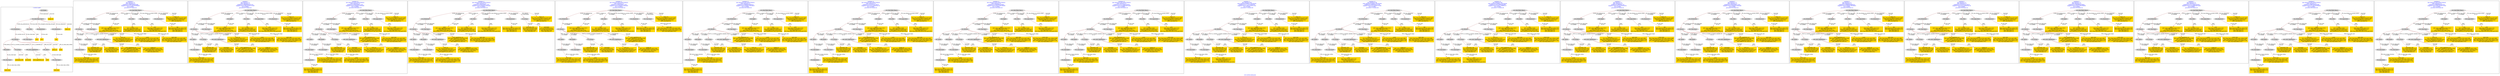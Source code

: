 digraph n0 {
fontcolor="blue"
remincross="true"
label="s24-s-norton-simon.json"
subgraph cluster_0 {
label="1-correct model"
n2[style="filled",color="white",fillcolor="lightgray",label="E12_Production1"];
n3[style="filled",color="white",fillcolor="lightgray",label="E21_Person1"];
n4[style="filled",color="white",fillcolor="lightgray",label="E52_Time-Span3"];
n5[style="filled",color="white",fillcolor="lightgray",label="E69_Death1"];
n6[style="filled",color="white",fillcolor="lightgray",label="E74_Group1"];
n7[style="filled",color="white",fillcolor="lightgray",label="E82_Actor_Appellation1"];
n8[style="filled",color="white",fillcolor="lightgray",label="E67_Birth1"];
n9[shape="plaintext",style="filled",fillcolor="gold",label="artist_uri"];
n10[style="filled",color="white",fillcolor="lightgray",label="E22_Man-Made_Object1"];
n11[style="filled",color="white",fillcolor="lightgray",label="E35_Title1"];
n12[style="filled",color="white",fillcolor="lightgray",label="E8_Acquisition1"];
n13[style="filled",color="white",fillcolor="lightgray",label="E54_Dimension1"];
n14[shape="plaintext",style="filled",fillcolor="gold",label="object_uri"];
n15[shape="plaintext",style="filled",fillcolor="gold",label="title"];
n16[style="filled",color="white",fillcolor="lightgray",label="E38_Image1"];
n17[shape="plaintext",style="filled",fillcolor="gold",label="image_url"];
n18[style="filled",color="white",fillcolor="lightgray",label="E52_Time-Span1"];
n19[shape="plaintext",style="filled",fillcolor="gold",label="birth_date"];
n20[style="filled",color="white",fillcolor="lightgray",label="E52_Time-Span2"];
n21[shape="plaintext",style="filled",fillcolor="gold",label="death_date"];
n22[shape="plaintext",style="filled",fillcolor="gold",label="made"];
n23[shape="plaintext",style="filled",fillcolor="gold",label="dim"];
n24[shape="plaintext",style="filled",fillcolor="gold",label="nationality_URI"];
n25[shape="plaintext",style="filled",fillcolor="gold",label="nationality"];
n26[shape="plaintext",style="filled",fillcolor="gold",label="artist_appellation_uri"];
n27[shape="plaintext",style="filled",fillcolor="gold",label="artist"];
n28[shape="plaintext",style="filled",fillcolor="gold",label="prov"];
}
subgraph cluster_1 {
label="candidate 0\nlink coherence:1.0\nnode coherence:1.0\nconfidence:0.596975605632666\nmapping score:0.5707867403390938\ncost:23.99992\n-precision:0.67-recall:0.62"
n30[style="filled",color="white",fillcolor="lightgray",label="E12_Production1"];
n31[style="filled",color="white",fillcolor="lightgray",label="E21_Person1"];
n32[style="filled",color="white",fillcolor="lightgray",label="E52_Time-Span2"];
n33[style="filled",color="white",fillcolor="lightgray",label="E67_Birth1"];
n34[style="filled",color="white",fillcolor="lightgray",label="E74_Group1"];
n35[style="filled",color="white",fillcolor="lightgray",label="E82_Actor_Appellation1"];
n36[style="filled",color="white",fillcolor="lightgray",label="E22_Man-Made_Object1"];
n37[style="filled",color="white",fillcolor="lightgray",label="E30_Right1"];
n38[style="filled",color="white",fillcolor="lightgray",label="E35_Title1"];
n39[style="filled",color="white",fillcolor="lightgray",label="E40_Legal_Body1"];
n40[style="filled",color="white",fillcolor="lightgray",label="E54_Dimension1"];
n41[style="filled",color="white",fillcolor="lightgray",label="E52_Time-Span1"];
n42[shape="plaintext",style="filled",fillcolor="gold",label="artist\n[E82_Actor_Appellation,label,0.837]\n[E35_Title,label,0.125]\n[E30_Right,P3_has_note,0.038]\n[E29_Design_or_Procedure,P3_has_note,0.0]"];
n43[shape="plaintext",style="filled",fillcolor="gold",label="nationality_URI\n[E74_Group,classLink,0.833]\n[E55_Type,classLink,0.128]\n[E74_Group,label,0.039]\n[E35_Title,label,0.0]"];
n44[shape="plaintext",style="filled",fillcolor="gold",label="nationality\n[E74_Group,label,0.612]\n[E74_Group,classLink,0.383]\n[E35_Title,label,0.005]\n[E55_Type,label,0.0]"];
n45[shape="plaintext",style="filled",fillcolor="gold",label="title\n[E35_Title,label,0.929]\n[E82_Actor_Appellation,label,0.047]\n[E30_Right,P3_has_note,0.018]\n[E54_Dimension,P3_has_note,0.006]"];
n46[shape="plaintext",style="filled",fillcolor="gold",label="artist_uri\n[E21_Person,classLink,0.507]\n[E82_Actor_Appellation,classLink,0.423]\n[E82_Actor_Appellation,label,0.07]\n[E30_Right,P3_has_note,0.0]"];
n47[shape="plaintext",style="filled",fillcolor="gold",label="object_uri\n[E22_Man-Made_Object,classLink,0.862]\n[E82_Actor_Appellation,label,0.133]\n[E30_Right,P3_has_note,0.005]\n[E35_Title,label,0.0]"];
n48[shape="plaintext",style="filled",fillcolor="gold",label="artist_appellation_uri\n[E82_Actor_Appellation,classLink,0.888]\n[E21_Person,classLink,0.098]\n[E82_Actor_Appellation,label,0.014]\n[E30_Right,P3_has_note,0.0]"];
n49[shape="plaintext",style="filled",fillcolor="gold",label="prov\n[E30_Right,P3_has_note,0.737]\n[E40_Legal_Body,label,0.251]\n[E35_Title,label,0.011]\n[E52_Time-Span,P82b_end_of_the_end,0.001]"];
n50[shape="plaintext",style="filled",fillcolor="gold",label="death_date\n[E52_Time-Span,P82_at_some_time_within,0.486]\n[E52_Time-Span,P82b_end_of_the_end,0.245]\n[E52_Time-Span,P82a_begin_of_the_begin,0.148]\n[E52_Time-Span,label,0.121]"];
n51[shape="plaintext",style="filled",fillcolor="gold",label="dim\n[E54_Dimension,P3_has_note,0.787]\n[E82_Actor_Appellation,label,0.212]\n[E55_Type,label,0.0]\n[E35_Title,label,0.0]"];
n52[shape="plaintext",style="filled",fillcolor="gold",label="image_url\n[E82_Actor_Appellation,label,0.936]\n[E22_Man-Made_Object,classLink,0.041]\n[E30_Right,P3_has_note,0.022]\n[E35_Title,label,0.001]"];
n53[shape="plaintext",style="filled",fillcolor="gold",label="made\n[E52_Time-Span,P82b_end_of_the_end,0.398]\n[E52_Time-Span,P82_at_some_time_within,0.353]\n[E52_Time-Span,P82a_begin_of_the_begin,0.146]\n[E52_Time-Span,label,0.102]"];
n54[shape="plaintext",style="filled",fillcolor="gold",label="birth_date\n[E52_Time-Span,P82b_end_of_the_end,0.486]\n[E52_Time-Span,P82_at_some_time_within,0.343]\n[E52_Time-Span,P82a_begin_of_the_begin,0.131]\n[E52_Time-Span,label,0.041]"];
}
subgraph cluster_2 {
label="candidate 1\nlink coherence:1.0\nnode coherence:1.0\nconfidence:0.5890930643457422\nmapping score:0.5681592265767859\ncost:23.99992\n-precision:0.67-recall:0.62"
n56[style="filled",color="white",fillcolor="lightgray",label="E12_Production1"];
n57[style="filled",color="white",fillcolor="lightgray",label="E21_Person1"];
n58[style="filled",color="white",fillcolor="lightgray",label="E52_Time-Span2"];
n59[style="filled",color="white",fillcolor="lightgray",label="E67_Birth1"];
n60[style="filled",color="white",fillcolor="lightgray",label="E74_Group1"];
n61[style="filled",color="white",fillcolor="lightgray",label="E82_Actor_Appellation1"];
n62[style="filled",color="white",fillcolor="lightgray",label="E22_Man-Made_Object1"];
n63[style="filled",color="white",fillcolor="lightgray",label="E30_Right1"];
n64[style="filled",color="white",fillcolor="lightgray",label="E35_Title1"];
n65[style="filled",color="white",fillcolor="lightgray",label="E40_Legal_Body1"];
n66[style="filled",color="white",fillcolor="lightgray",label="E54_Dimension1"];
n67[style="filled",color="white",fillcolor="lightgray",label="E52_Time-Span1"];
n68[shape="plaintext",style="filled",fillcolor="gold",label="artist\n[E82_Actor_Appellation,label,0.837]\n[E35_Title,label,0.125]\n[E30_Right,P3_has_note,0.038]\n[E29_Design_or_Procedure,P3_has_note,0.0]"];
n69[shape="plaintext",style="filled",fillcolor="gold",label="nationality_URI\n[E74_Group,classLink,0.833]\n[E55_Type,classLink,0.128]\n[E74_Group,label,0.039]\n[E35_Title,label,0.0]"];
n70[shape="plaintext",style="filled",fillcolor="gold",label="nationality\n[E74_Group,label,0.612]\n[E74_Group,classLink,0.383]\n[E35_Title,label,0.005]\n[E55_Type,label,0.0]"];
n71[shape="plaintext",style="filled",fillcolor="gold",label="title\n[E35_Title,label,0.929]\n[E82_Actor_Appellation,label,0.047]\n[E30_Right,P3_has_note,0.018]\n[E54_Dimension,P3_has_note,0.006]"];
n72[shape="plaintext",style="filled",fillcolor="gold",label="artist_uri\n[E21_Person,classLink,0.507]\n[E82_Actor_Appellation,classLink,0.423]\n[E82_Actor_Appellation,label,0.07]\n[E30_Right,P3_has_note,0.0]"];
n73[shape="plaintext",style="filled",fillcolor="gold",label="object_uri\n[E22_Man-Made_Object,classLink,0.862]\n[E82_Actor_Appellation,label,0.133]\n[E30_Right,P3_has_note,0.005]\n[E35_Title,label,0.0]"];
n74[shape="plaintext",style="filled",fillcolor="gold",label="artist_appellation_uri\n[E82_Actor_Appellation,classLink,0.888]\n[E21_Person,classLink,0.098]\n[E82_Actor_Appellation,label,0.014]\n[E30_Right,P3_has_note,0.0]"];
n75[shape="plaintext",style="filled",fillcolor="gold",label="prov\n[E30_Right,P3_has_note,0.737]\n[E40_Legal_Body,label,0.251]\n[E35_Title,label,0.011]\n[E52_Time-Span,P82b_end_of_the_end,0.001]"];
n76[shape="plaintext",style="filled",fillcolor="gold",label="death_date\n[E52_Time-Span,P82_at_some_time_within,0.486]\n[E52_Time-Span,P82b_end_of_the_end,0.245]\n[E52_Time-Span,P82a_begin_of_the_begin,0.148]\n[E52_Time-Span,label,0.121]"];
n77[shape="plaintext",style="filled",fillcolor="gold",label="dim\n[E54_Dimension,P3_has_note,0.787]\n[E82_Actor_Appellation,label,0.212]\n[E55_Type,label,0.0]\n[E35_Title,label,0.0]"];
n78[shape="plaintext",style="filled",fillcolor="gold",label="image_url\n[E82_Actor_Appellation,label,0.936]\n[E22_Man-Made_Object,classLink,0.041]\n[E30_Right,P3_has_note,0.022]\n[E35_Title,label,0.001]"];
n79[shape="plaintext",style="filled",fillcolor="gold",label="made\n[E52_Time-Span,P82b_end_of_the_end,0.398]\n[E52_Time-Span,P82_at_some_time_within,0.353]\n[E52_Time-Span,P82a_begin_of_the_begin,0.146]\n[E52_Time-Span,label,0.102]"];
n80[shape="plaintext",style="filled",fillcolor="gold",label="birth_date\n[E52_Time-Span,P82b_end_of_the_end,0.486]\n[E52_Time-Span,P82_at_some_time_within,0.343]\n[E52_Time-Span,P82a_begin_of_the_begin,0.131]\n[E52_Time-Span,label,0.041]"];
}
subgraph cluster_3 {
label="candidate 10\nlink coherence:0.9615384615384616\nnode coherence:1.0\nconfidence:0.5456245665717827\nmapping score:0.5408492144982865\ncost:124.99991\n-precision:0.58-recall:0.58"
n82[style="filled",color="white",fillcolor="lightgray",label="E12_Production1"];
n83[style="filled",color="white",fillcolor="lightgray",label="E21_Person1"];
n84[style="filled",color="white",fillcolor="lightgray",label="E52_Time-Span2"];
n85[style="filled",color="white",fillcolor="lightgray",label="E67_Birth1"];
n86[style="filled",color="white",fillcolor="lightgray",label="E69_Death1"];
n87[style="filled",color="white",fillcolor="lightgray",label="E74_Group1"];
n88[style="filled",color="white",fillcolor="lightgray",label="E82_Actor_Appellation1"];
n89[style="filled",color="white",fillcolor="lightgray",label="E22_Man-Made_Object1"];
n90[style="filled",color="white",fillcolor="lightgray",label="E30_Right1"];
n91[style="filled",color="white",fillcolor="lightgray",label="E35_Title1"];
n92[style="filled",color="white",fillcolor="lightgray",label="E40_Legal_Body1"];
n93[style="filled",color="white",fillcolor="lightgray",label="E52_Time-Span1"];
n94[style="filled",color="white",fillcolor="lightgray",label="E52_Time-Span3"];
n95[style="filled",color="white",fillcolor="lightgray",label="E54_Dimension1"];
n96[shape="plaintext",style="filled",fillcolor="gold",label="artist\n[E82_Actor_Appellation,label,0.837]\n[E35_Title,label,0.125]\n[E30_Right,P3_has_note,0.038]\n[E29_Design_or_Procedure,P3_has_note,0.0]"];
n97[shape="plaintext",style="filled",fillcolor="gold",label="nationality_URI\n[E74_Group,classLink,0.833]\n[E55_Type,classLink,0.128]\n[E74_Group,label,0.039]\n[E35_Title,label,0.0]"];
n98[shape="plaintext",style="filled",fillcolor="gold",label="nationality\n[E74_Group,label,0.612]\n[E74_Group,classLink,0.383]\n[E35_Title,label,0.005]\n[E55_Type,label,0.0]"];
n99[shape="plaintext",style="filled",fillcolor="gold",label="title\n[E35_Title,label,0.929]\n[E82_Actor_Appellation,label,0.047]\n[E30_Right,P3_has_note,0.018]\n[E54_Dimension,P3_has_note,0.006]"];
n100[shape="plaintext",style="filled",fillcolor="gold",label="artist_appellation_uri\n[E82_Actor_Appellation,classLink,0.888]\n[E21_Person,classLink,0.098]\n[E82_Actor_Appellation,label,0.014]\n[E30_Right,P3_has_note,0.0]"];
n101[shape="plaintext",style="filled",fillcolor="gold",label="object_uri\n[E22_Man-Made_Object,classLink,0.862]\n[E82_Actor_Appellation,label,0.133]\n[E30_Right,P3_has_note,0.005]\n[E35_Title,label,0.0]"];
n102[shape="plaintext",style="filled",fillcolor="gold",label="artist_uri\n[E21_Person,classLink,0.507]\n[E82_Actor_Appellation,classLink,0.423]\n[E82_Actor_Appellation,label,0.07]\n[E30_Right,P3_has_note,0.0]"];
n103[shape="plaintext",style="filled",fillcolor="gold",label="prov\n[E30_Right,P3_has_note,0.737]\n[E40_Legal_Body,label,0.251]\n[E35_Title,label,0.011]\n[E52_Time-Span,P82b_end_of_the_end,0.001]"];
n104[shape="plaintext",style="filled",fillcolor="gold",label="death_date\n[E52_Time-Span,P82_at_some_time_within,0.486]\n[E52_Time-Span,P82b_end_of_the_end,0.245]\n[E52_Time-Span,P82a_begin_of_the_begin,0.148]\n[E52_Time-Span,label,0.121]"];
n105[shape="plaintext",style="filled",fillcolor="gold",label="dim\n[E54_Dimension,P3_has_note,0.787]\n[E82_Actor_Appellation,label,0.212]\n[E55_Type,label,0.0]\n[E35_Title,label,0.0]"];
n106[shape="plaintext",style="filled",fillcolor="gold",label="made\n[E52_Time-Span,P82b_end_of_the_end,0.398]\n[E52_Time-Span,P82_at_some_time_within,0.353]\n[E52_Time-Span,P82a_begin_of_the_begin,0.146]\n[E52_Time-Span,label,0.102]"];
n107[shape="plaintext",style="filled",fillcolor="gold",label="image_url\n[E82_Actor_Appellation,label,0.936]\n[E22_Man-Made_Object,classLink,0.041]\n[E30_Right,P3_has_note,0.022]\n[E35_Title,label,0.001]"];
n108[shape="plaintext",style="filled",fillcolor="gold",label="birth_date\n[E52_Time-Span,P82b_end_of_the_end,0.486]\n[E52_Time-Span,P82_at_some_time_within,0.343]\n[E52_Time-Span,P82a_begin_of_the_begin,0.131]\n[E52_Time-Span,label,0.041]"];
}
subgraph cluster_4 {
label="candidate 11\nlink coherence:0.9615384615384616\nnode coherence:1.0\nconfidence:0.5456245665717827\nmapping score:0.5408492144982865\ncost:125.009902\n-precision:0.58-recall:0.58"
n110[style="filled",color="white",fillcolor="lightgray",label="E12_Production1"];
n111[style="filled",color="white",fillcolor="lightgray",label="E21_Person1"];
n112[style="filled",color="white",fillcolor="lightgray",label="E52_Time-Span2"];
n113[style="filled",color="white",fillcolor="lightgray",label="E67_Birth1"];
n114[style="filled",color="white",fillcolor="lightgray",label="E69_Death1"];
n115[style="filled",color="white",fillcolor="lightgray",label="E82_Actor_Appellation1"];
n116[style="filled",color="white",fillcolor="lightgray",label="E22_Man-Made_Object1"];
n117[style="filled",color="white",fillcolor="lightgray",label="E30_Right1"];
n118[style="filled",color="white",fillcolor="lightgray",label="E35_Title1"];
n119[style="filled",color="white",fillcolor="lightgray",label="E40_Legal_Body1"];
n120[style="filled",color="white",fillcolor="lightgray",label="E54_Dimension1"];
n121[style="filled",color="white",fillcolor="lightgray",label="E52_Time-Span1"];
n122[style="filled",color="white",fillcolor="lightgray",label="E52_Time-Span3"];
n123[style="filled",color="white",fillcolor="lightgray",label="E74_Group1"];
n124[shape="plaintext",style="filled",fillcolor="gold",label="artist\n[E82_Actor_Appellation,label,0.837]\n[E35_Title,label,0.125]\n[E30_Right,P3_has_note,0.038]\n[E29_Design_or_Procedure,P3_has_note,0.0]"];
n125[shape="plaintext",style="filled",fillcolor="gold",label="nationality_URI\n[E74_Group,classLink,0.833]\n[E55_Type,classLink,0.128]\n[E74_Group,label,0.039]\n[E35_Title,label,0.0]"];
n126[shape="plaintext",style="filled",fillcolor="gold",label="nationality\n[E74_Group,label,0.612]\n[E74_Group,classLink,0.383]\n[E35_Title,label,0.005]\n[E55_Type,label,0.0]"];
n127[shape="plaintext",style="filled",fillcolor="gold",label="title\n[E35_Title,label,0.929]\n[E82_Actor_Appellation,label,0.047]\n[E30_Right,P3_has_note,0.018]\n[E54_Dimension,P3_has_note,0.006]"];
n128[shape="plaintext",style="filled",fillcolor="gold",label="artist_appellation_uri\n[E82_Actor_Appellation,classLink,0.888]\n[E21_Person,classLink,0.098]\n[E82_Actor_Appellation,label,0.014]\n[E30_Right,P3_has_note,0.0]"];
n129[shape="plaintext",style="filled",fillcolor="gold",label="object_uri\n[E22_Man-Made_Object,classLink,0.862]\n[E82_Actor_Appellation,label,0.133]\n[E30_Right,P3_has_note,0.005]\n[E35_Title,label,0.0]"];
n130[shape="plaintext",style="filled",fillcolor="gold",label="artist_uri\n[E21_Person,classLink,0.507]\n[E82_Actor_Appellation,classLink,0.423]\n[E82_Actor_Appellation,label,0.07]\n[E30_Right,P3_has_note,0.0]"];
n131[shape="plaintext",style="filled",fillcolor="gold",label="prov\n[E30_Right,P3_has_note,0.737]\n[E40_Legal_Body,label,0.251]\n[E35_Title,label,0.011]\n[E52_Time-Span,P82b_end_of_the_end,0.001]"];
n132[shape="plaintext",style="filled",fillcolor="gold",label="death_date\n[E52_Time-Span,P82_at_some_time_within,0.486]\n[E52_Time-Span,P82b_end_of_the_end,0.245]\n[E52_Time-Span,P82a_begin_of_the_begin,0.148]\n[E52_Time-Span,label,0.121]"];
n133[shape="plaintext",style="filled",fillcolor="gold",label="dim\n[E54_Dimension,P3_has_note,0.787]\n[E82_Actor_Appellation,label,0.212]\n[E55_Type,label,0.0]\n[E35_Title,label,0.0]"];
n134[shape="plaintext",style="filled",fillcolor="gold",label="made\n[E52_Time-Span,P82b_end_of_the_end,0.398]\n[E52_Time-Span,P82_at_some_time_within,0.353]\n[E52_Time-Span,P82a_begin_of_the_begin,0.146]\n[E52_Time-Span,label,0.102]"];
n135[shape="plaintext",style="filled",fillcolor="gold",label="image_url\n[E82_Actor_Appellation,label,0.936]\n[E22_Man-Made_Object,classLink,0.041]\n[E30_Right,P3_has_note,0.022]\n[E35_Title,label,0.001]"];
n136[shape="plaintext",style="filled",fillcolor="gold",label="birth_date\n[E52_Time-Span,P82b_end_of_the_end,0.486]\n[E52_Time-Span,P82_at_some_time_within,0.343]\n[E52_Time-Span,P82a_begin_of_the_begin,0.131]\n[E52_Time-Span,label,0.041]"];
}
subgraph cluster_5 {
label="candidate 12\nlink coherence:0.9615384615384616\nnode coherence:1.0\nconfidence:0.5456245665717827\nmapping score:0.5408492144982865\ncost:125.009912\n-precision:0.58-recall:0.58"
n138[style="filled",color="white",fillcolor="lightgray",label="E12_Production1"];
n139[style="filled",color="white",fillcolor="lightgray",label="E21_Person1"];
n140[style="filled",color="white",fillcolor="lightgray",label="E67_Birth1"];
n141[style="filled",color="white",fillcolor="lightgray",label="E69_Death1"];
n142[style="filled",color="white",fillcolor="lightgray",label="E74_Group1"];
n143[style="filled",color="white",fillcolor="lightgray",label="E82_Actor_Appellation1"];
n144[style="filled",color="white",fillcolor="lightgray",label="E22_Man-Made_Object1"];
n145[style="filled",color="white",fillcolor="lightgray",label="E30_Right1"];
n146[style="filled",color="white",fillcolor="lightgray",label="E35_Title1"];
n147[style="filled",color="white",fillcolor="lightgray",label="E40_Legal_Body1"];
n148[style="filled",color="white",fillcolor="lightgray",label="E54_Dimension1"];
n149[style="filled",color="white",fillcolor="lightgray",label="E52_Time-Span1"];
n150[style="filled",color="white",fillcolor="lightgray",label="E52_Time-Span3"];
n151[style="filled",color="white",fillcolor="lightgray",label="E52_Time-Span2"];
n152[shape="plaintext",style="filled",fillcolor="gold",label="artist\n[E82_Actor_Appellation,label,0.837]\n[E35_Title,label,0.125]\n[E30_Right,P3_has_note,0.038]\n[E29_Design_or_Procedure,P3_has_note,0.0]"];
n153[shape="plaintext",style="filled",fillcolor="gold",label="nationality_URI\n[E74_Group,classLink,0.833]\n[E55_Type,classLink,0.128]\n[E74_Group,label,0.039]\n[E35_Title,label,0.0]"];
n154[shape="plaintext",style="filled",fillcolor="gold",label="nationality\n[E74_Group,label,0.612]\n[E74_Group,classLink,0.383]\n[E35_Title,label,0.005]\n[E55_Type,label,0.0]"];
n155[shape="plaintext",style="filled",fillcolor="gold",label="title\n[E35_Title,label,0.929]\n[E82_Actor_Appellation,label,0.047]\n[E30_Right,P3_has_note,0.018]\n[E54_Dimension,P3_has_note,0.006]"];
n156[shape="plaintext",style="filled",fillcolor="gold",label="artist_appellation_uri\n[E82_Actor_Appellation,classLink,0.888]\n[E21_Person,classLink,0.098]\n[E82_Actor_Appellation,label,0.014]\n[E30_Right,P3_has_note,0.0]"];
n157[shape="plaintext",style="filled",fillcolor="gold",label="object_uri\n[E22_Man-Made_Object,classLink,0.862]\n[E82_Actor_Appellation,label,0.133]\n[E30_Right,P3_has_note,0.005]\n[E35_Title,label,0.0]"];
n158[shape="plaintext",style="filled",fillcolor="gold",label="artist_uri\n[E21_Person,classLink,0.507]\n[E82_Actor_Appellation,classLink,0.423]\n[E82_Actor_Appellation,label,0.07]\n[E30_Right,P3_has_note,0.0]"];
n159[shape="plaintext",style="filled",fillcolor="gold",label="prov\n[E30_Right,P3_has_note,0.737]\n[E40_Legal_Body,label,0.251]\n[E35_Title,label,0.011]\n[E52_Time-Span,P82b_end_of_the_end,0.001]"];
n160[shape="plaintext",style="filled",fillcolor="gold",label="death_date\n[E52_Time-Span,P82_at_some_time_within,0.486]\n[E52_Time-Span,P82b_end_of_the_end,0.245]\n[E52_Time-Span,P82a_begin_of_the_begin,0.148]\n[E52_Time-Span,label,0.121]"];
n161[shape="plaintext",style="filled",fillcolor="gold",label="dim\n[E54_Dimension,P3_has_note,0.787]\n[E82_Actor_Appellation,label,0.212]\n[E55_Type,label,0.0]\n[E35_Title,label,0.0]"];
n162[shape="plaintext",style="filled",fillcolor="gold",label="made\n[E52_Time-Span,P82b_end_of_the_end,0.398]\n[E52_Time-Span,P82_at_some_time_within,0.353]\n[E52_Time-Span,P82a_begin_of_the_begin,0.146]\n[E52_Time-Span,label,0.102]"];
n163[shape="plaintext",style="filled",fillcolor="gold",label="image_url\n[E82_Actor_Appellation,label,0.936]\n[E22_Man-Made_Object,classLink,0.041]\n[E30_Right,P3_has_note,0.022]\n[E35_Title,label,0.001]"];
n164[shape="plaintext",style="filled",fillcolor="gold",label="birth_date\n[E52_Time-Span,P82b_end_of_the_end,0.486]\n[E52_Time-Span,P82_at_some_time_within,0.343]\n[E52_Time-Span,P82a_begin_of_the_begin,0.131]\n[E52_Time-Span,label,0.041]"];
}
subgraph cluster_6 {
label="candidate 13\nlink coherence:0.9615384615384616\nnode coherence:1.0\nconfidence:0.5296959204663314\nmapping score:0.5483601786169823\ncost:124.99991\n-precision:0.62-recall:0.62"
n166[style="filled",color="white",fillcolor="lightgray",label="E12_Production1"];
n167[style="filled",color="white",fillcolor="lightgray",label="E21_Person1"];
n168[style="filled",color="white",fillcolor="lightgray",label="E52_Time-Span2"];
n169[style="filled",color="white",fillcolor="lightgray",label="E67_Birth1"];
n170[style="filled",color="white",fillcolor="lightgray",label="E69_Death1"];
n171[style="filled",color="white",fillcolor="lightgray",label="E74_Group1"];
n172[style="filled",color="white",fillcolor="lightgray",label="E82_Actor_Appellation1"];
n173[style="filled",color="white",fillcolor="lightgray",label="E22_Man-Made_Object1"];
n174[style="filled",color="white",fillcolor="lightgray",label="E30_Right1"];
n175[style="filled",color="white",fillcolor="lightgray",label="E35_Title1"];
n176[style="filled",color="white",fillcolor="lightgray",label="E40_Legal_Body1"];
n177[style="filled",color="white",fillcolor="lightgray",label="E52_Time-Span1"];
n178[style="filled",color="white",fillcolor="lightgray",label="E52_Time-Span3"];
n179[style="filled",color="white",fillcolor="lightgray",label="E54_Dimension1"];
n180[shape="plaintext",style="filled",fillcolor="gold",label="artist\n[E82_Actor_Appellation,label,0.837]\n[E35_Title,label,0.125]\n[E30_Right,P3_has_note,0.038]\n[E29_Design_or_Procedure,P3_has_note,0.0]"];
n181[shape="plaintext",style="filled",fillcolor="gold",label="nationality_URI\n[E74_Group,classLink,0.833]\n[E55_Type,classLink,0.128]\n[E74_Group,label,0.039]\n[E35_Title,label,0.0]"];
n182[shape="plaintext",style="filled",fillcolor="gold",label="nationality\n[E74_Group,label,0.612]\n[E74_Group,classLink,0.383]\n[E35_Title,label,0.005]\n[E55_Type,label,0.0]"];
n183[shape="plaintext",style="filled",fillcolor="gold",label="title\n[E35_Title,label,0.929]\n[E82_Actor_Appellation,label,0.047]\n[E30_Right,P3_has_note,0.018]\n[E54_Dimension,P3_has_note,0.006]"];
n184[shape="plaintext",style="filled",fillcolor="gold",label="artist_appellation_uri\n[E82_Actor_Appellation,classLink,0.888]\n[E21_Person,classLink,0.098]\n[E82_Actor_Appellation,label,0.014]\n[E30_Right,P3_has_note,0.0]"];
n185[shape="plaintext",style="filled",fillcolor="gold",label="object_uri\n[E22_Man-Made_Object,classLink,0.862]\n[E82_Actor_Appellation,label,0.133]\n[E30_Right,P3_has_note,0.005]\n[E35_Title,label,0.0]"];
n186[shape="plaintext",style="filled",fillcolor="gold",label="artist_uri\n[E21_Person,classLink,0.507]\n[E82_Actor_Appellation,classLink,0.423]\n[E82_Actor_Appellation,label,0.07]\n[E30_Right,P3_has_note,0.0]"];
n187[shape="plaintext",style="filled",fillcolor="gold",label="prov\n[E30_Right,P3_has_note,0.737]\n[E40_Legal_Body,label,0.251]\n[E35_Title,label,0.011]\n[E52_Time-Span,P82b_end_of_the_end,0.001]"];
n188[shape="plaintext",style="filled",fillcolor="gold",label="dim\n[E54_Dimension,P3_has_note,0.787]\n[E82_Actor_Appellation,label,0.212]\n[E55_Type,label,0.0]\n[E35_Title,label,0.0]"];
n189[shape="plaintext",style="filled",fillcolor="gold",label="death_date\n[E52_Time-Span,P82_at_some_time_within,0.486]\n[E52_Time-Span,P82b_end_of_the_end,0.245]\n[E52_Time-Span,P82a_begin_of_the_begin,0.148]\n[E52_Time-Span,label,0.121]"];
n190[shape="plaintext",style="filled",fillcolor="gold",label="image_url\n[E82_Actor_Appellation,label,0.936]\n[E22_Man-Made_Object,classLink,0.041]\n[E30_Right,P3_has_note,0.022]\n[E35_Title,label,0.001]"];
n191[shape="plaintext",style="filled",fillcolor="gold",label="made\n[E52_Time-Span,P82b_end_of_the_end,0.398]\n[E52_Time-Span,P82_at_some_time_within,0.353]\n[E52_Time-Span,P82a_begin_of_the_begin,0.146]\n[E52_Time-Span,label,0.102]"];
n192[shape="plaintext",style="filled",fillcolor="gold",label="birth_date\n[E52_Time-Span,P82b_end_of_the_end,0.486]\n[E52_Time-Span,P82_at_some_time_within,0.343]\n[E52_Time-Span,P82a_begin_of_the_begin,0.131]\n[E52_Time-Span,label,0.041]"];
}
subgraph cluster_7 {
label="candidate 14\nlink coherence:0.9615384615384616\nnode coherence:1.0\nconfidence:0.5218133791794075\nmapping score:0.5457326648546743\ncost:124.99991\n-precision:0.62-recall:0.62"
n194[style="filled",color="white",fillcolor="lightgray",label="E12_Production1"];
n195[style="filled",color="white",fillcolor="lightgray",label="E21_Person1"];
n196[style="filled",color="white",fillcolor="lightgray",label="E52_Time-Span2"];
n197[style="filled",color="white",fillcolor="lightgray",label="E67_Birth1"];
n198[style="filled",color="white",fillcolor="lightgray",label="E69_Death1"];
n199[style="filled",color="white",fillcolor="lightgray",label="E74_Group1"];
n200[style="filled",color="white",fillcolor="lightgray",label="E82_Actor_Appellation1"];
n201[style="filled",color="white",fillcolor="lightgray",label="E22_Man-Made_Object1"];
n202[style="filled",color="white",fillcolor="lightgray",label="E30_Right1"];
n203[style="filled",color="white",fillcolor="lightgray",label="E35_Title1"];
n204[style="filled",color="white",fillcolor="lightgray",label="E40_Legal_Body1"];
n205[style="filled",color="white",fillcolor="lightgray",label="E52_Time-Span1"];
n206[style="filled",color="white",fillcolor="lightgray",label="E52_Time-Span3"];
n207[style="filled",color="white",fillcolor="lightgray",label="E54_Dimension1"];
n208[shape="plaintext",style="filled",fillcolor="gold",label="artist\n[E82_Actor_Appellation,label,0.837]\n[E35_Title,label,0.125]\n[E30_Right,P3_has_note,0.038]\n[E29_Design_or_Procedure,P3_has_note,0.0]"];
n209[shape="plaintext",style="filled",fillcolor="gold",label="nationality_URI\n[E74_Group,classLink,0.833]\n[E55_Type,classLink,0.128]\n[E74_Group,label,0.039]\n[E35_Title,label,0.0]"];
n210[shape="plaintext",style="filled",fillcolor="gold",label="nationality\n[E74_Group,label,0.612]\n[E74_Group,classLink,0.383]\n[E35_Title,label,0.005]\n[E55_Type,label,0.0]"];
n211[shape="plaintext",style="filled",fillcolor="gold",label="title\n[E35_Title,label,0.929]\n[E82_Actor_Appellation,label,0.047]\n[E30_Right,P3_has_note,0.018]\n[E54_Dimension,P3_has_note,0.006]"];
n212[shape="plaintext",style="filled",fillcolor="gold",label="artist_appellation_uri\n[E82_Actor_Appellation,classLink,0.888]\n[E21_Person,classLink,0.098]\n[E82_Actor_Appellation,label,0.014]\n[E30_Right,P3_has_note,0.0]"];
n213[shape="plaintext",style="filled",fillcolor="gold",label="object_uri\n[E22_Man-Made_Object,classLink,0.862]\n[E82_Actor_Appellation,label,0.133]\n[E30_Right,P3_has_note,0.005]\n[E35_Title,label,0.0]"];
n214[shape="plaintext",style="filled",fillcolor="gold",label="artist_uri\n[E21_Person,classLink,0.507]\n[E82_Actor_Appellation,classLink,0.423]\n[E82_Actor_Appellation,label,0.07]\n[E30_Right,P3_has_note,0.0]"];
n215[shape="plaintext",style="filled",fillcolor="gold",label="prov\n[E30_Right,P3_has_note,0.737]\n[E40_Legal_Body,label,0.251]\n[E35_Title,label,0.011]\n[E52_Time-Span,P82b_end_of_the_end,0.001]"];
n216[shape="plaintext",style="filled",fillcolor="gold",label="dim\n[E54_Dimension,P3_has_note,0.787]\n[E82_Actor_Appellation,label,0.212]\n[E55_Type,label,0.0]\n[E35_Title,label,0.0]"];
n217[shape="plaintext",style="filled",fillcolor="gold",label="death_date\n[E52_Time-Span,P82_at_some_time_within,0.486]\n[E52_Time-Span,P82b_end_of_the_end,0.245]\n[E52_Time-Span,P82a_begin_of_the_begin,0.148]\n[E52_Time-Span,label,0.121]"];
n218[shape="plaintext",style="filled",fillcolor="gold",label="image_url\n[E82_Actor_Appellation,label,0.936]\n[E22_Man-Made_Object,classLink,0.041]\n[E30_Right,P3_has_note,0.022]\n[E35_Title,label,0.001]"];
n219[shape="plaintext",style="filled",fillcolor="gold",label="made\n[E52_Time-Span,P82b_end_of_the_end,0.398]\n[E52_Time-Span,P82_at_some_time_within,0.353]\n[E52_Time-Span,P82a_begin_of_the_begin,0.146]\n[E52_Time-Span,label,0.102]"];
n220[shape="plaintext",style="filled",fillcolor="gold",label="birth_date\n[E52_Time-Span,P82b_end_of_the_end,0.486]\n[E52_Time-Span,P82_at_some_time_within,0.343]\n[E52_Time-Span,P82a_begin_of_the_begin,0.131]\n[E52_Time-Span,label,0.041]"];
}
subgraph cluster_8 {
label="candidate 15\nlink coherence:0.9615384615384616\nnode coherence:1.0\nconfidence:0.5196596920236652\nmapping score:0.5450147691360936\ncost:124.99991\n-precision:0.58-recall:0.58"
n222[style="filled",color="white",fillcolor="lightgray",label="E12_Production1"];
n223[style="filled",color="white",fillcolor="lightgray",label="E21_Person1"];
n224[style="filled",color="white",fillcolor="lightgray",label="E52_Time-Span2"];
n225[style="filled",color="white",fillcolor="lightgray",label="E67_Birth1"];
n226[style="filled",color="white",fillcolor="lightgray",label="E69_Death1"];
n227[style="filled",color="white",fillcolor="lightgray",label="E74_Group1"];
n228[style="filled",color="white",fillcolor="lightgray",label="E82_Actor_Appellation1"];
n229[style="filled",color="white",fillcolor="lightgray",label="E22_Man-Made_Object1"];
n230[style="filled",color="white",fillcolor="lightgray",label="E30_Right1"];
n231[style="filled",color="white",fillcolor="lightgray",label="E35_Title1"];
n232[style="filled",color="white",fillcolor="lightgray",label="E40_Legal_Body1"];
n233[style="filled",color="white",fillcolor="lightgray",label="E52_Time-Span1"];
n234[style="filled",color="white",fillcolor="lightgray",label="E52_Time-Span3"];
n235[style="filled",color="white",fillcolor="lightgray",label="E54_Dimension1"];
n236[shape="plaintext",style="filled",fillcolor="gold",label="artist\n[E82_Actor_Appellation,label,0.837]\n[E35_Title,label,0.125]\n[E30_Right,P3_has_note,0.038]\n[E29_Design_or_Procedure,P3_has_note,0.0]"];
n237[shape="plaintext",style="filled",fillcolor="gold",label="nationality_URI\n[E74_Group,classLink,0.833]\n[E55_Type,classLink,0.128]\n[E74_Group,label,0.039]\n[E35_Title,label,0.0]"];
n238[shape="plaintext",style="filled",fillcolor="gold",label="nationality\n[E74_Group,label,0.612]\n[E74_Group,classLink,0.383]\n[E35_Title,label,0.005]\n[E55_Type,label,0.0]"];
n239[shape="plaintext",style="filled",fillcolor="gold",label="title\n[E35_Title,label,0.929]\n[E82_Actor_Appellation,label,0.047]\n[E30_Right,P3_has_note,0.018]\n[E54_Dimension,P3_has_note,0.006]"];
n240[shape="plaintext",style="filled",fillcolor="gold",label="artist_appellation_uri\n[E82_Actor_Appellation,classLink,0.888]\n[E21_Person,classLink,0.098]\n[E82_Actor_Appellation,label,0.014]\n[E30_Right,P3_has_note,0.0]"];
n241[shape="plaintext",style="filled",fillcolor="gold",label="object_uri\n[E22_Man-Made_Object,classLink,0.862]\n[E82_Actor_Appellation,label,0.133]\n[E30_Right,P3_has_note,0.005]\n[E35_Title,label,0.0]"];
n242[shape="plaintext",style="filled",fillcolor="gold",label="artist_uri\n[E21_Person,classLink,0.507]\n[E82_Actor_Appellation,classLink,0.423]\n[E82_Actor_Appellation,label,0.07]\n[E30_Right,P3_has_note,0.0]"];
n243[shape="plaintext",style="filled",fillcolor="gold",label="prov\n[E30_Right,P3_has_note,0.737]\n[E40_Legal_Body,label,0.251]\n[E35_Title,label,0.011]\n[E52_Time-Span,P82b_end_of_the_end,0.001]"];
n244[shape="plaintext",style="filled",fillcolor="gold",label="dim\n[E54_Dimension,P3_has_note,0.787]\n[E82_Actor_Appellation,label,0.212]\n[E55_Type,label,0.0]\n[E35_Title,label,0.0]"];
n245[shape="plaintext",style="filled",fillcolor="gold",label="made\n[E52_Time-Span,P82b_end_of_the_end,0.398]\n[E52_Time-Span,P82_at_some_time_within,0.353]\n[E52_Time-Span,P82a_begin_of_the_begin,0.146]\n[E52_Time-Span,label,0.102]"];
n246[shape="plaintext",style="filled",fillcolor="gold",label="image_url\n[E82_Actor_Appellation,label,0.936]\n[E22_Man-Made_Object,classLink,0.041]\n[E30_Right,P3_has_note,0.022]\n[E35_Title,label,0.001]"];
n247[shape="plaintext",style="filled",fillcolor="gold",label="birth_date\n[E52_Time-Span,P82b_end_of_the_end,0.486]\n[E52_Time-Span,P82_at_some_time_within,0.343]\n[E52_Time-Span,P82a_begin_of_the_begin,0.131]\n[E52_Time-Span,label,0.041]"];
n248[shape="plaintext",style="filled",fillcolor="gold",label="death_date\n[E52_Time-Span,P82_at_some_time_within,0.486]\n[E52_Time-Span,P82b_end_of_the_end,0.245]\n[E52_Time-Span,P82a_begin_of_the_begin,0.148]\n[E52_Time-Span,label,0.121]"];
}
subgraph cluster_9 {
label="candidate 16\nlink coherence:0.9615384615384616\nnode coherence:1.0\nconfidence:0.5121120935788769\nmapping score:0.5424989029878308\ncost:124.99991\n-precision:0.58-recall:0.58"
n250[style="filled",color="white",fillcolor="lightgray",label="E12_Production1"];
n251[style="filled",color="white",fillcolor="lightgray",label="E21_Person1"];
n252[style="filled",color="white",fillcolor="lightgray",label="E52_Time-Span2"];
n253[style="filled",color="white",fillcolor="lightgray",label="E67_Birth1"];
n254[style="filled",color="white",fillcolor="lightgray",label="E69_Death1"];
n255[style="filled",color="white",fillcolor="lightgray",label="E74_Group1"];
n256[style="filled",color="white",fillcolor="lightgray",label="E82_Actor_Appellation1"];
n257[style="filled",color="white",fillcolor="lightgray",label="E22_Man-Made_Object1"];
n258[style="filled",color="white",fillcolor="lightgray",label="E30_Right1"];
n259[style="filled",color="white",fillcolor="lightgray",label="E35_Title1"];
n260[style="filled",color="white",fillcolor="lightgray",label="E40_Legal_Body1"];
n261[style="filled",color="white",fillcolor="lightgray",label="E52_Time-Span1"];
n262[style="filled",color="white",fillcolor="lightgray",label="E52_Time-Span3"];
n263[style="filled",color="white",fillcolor="lightgray",label="E54_Dimension1"];
n264[shape="plaintext",style="filled",fillcolor="gold",label="artist\n[E82_Actor_Appellation,label,0.837]\n[E35_Title,label,0.125]\n[E30_Right,P3_has_note,0.038]\n[E29_Design_or_Procedure,P3_has_note,0.0]"];
n265[shape="plaintext",style="filled",fillcolor="gold",label="nationality_URI\n[E74_Group,classLink,0.833]\n[E55_Type,classLink,0.128]\n[E74_Group,label,0.039]\n[E35_Title,label,0.0]"];
n266[shape="plaintext",style="filled",fillcolor="gold",label="nationality\n[E74_Group,label,0.612]\n[E74_Group,classLink,0.383]\n[E35_Title,label,0.005]\n[E55_Type,label,0.0]"];
n267[shape="plaintext",style="filled",fillcolor="gold",label="title\n[E35_Title,label,0.929]\n[E82_Actor_Appellation,label,0.047]\n[E30_Right,P3_has_note,0.018]\n[E54_Dimension,P3_has_note,0.006]"];
n268[shape="plaintext",style="filled",fillcolor="gold",label="artist_appellation_uri\n[E82_Actor_Appellation,classLink,0.888]\n[E21_Person,classLink,0.098]\n[E82_Actor_Appellation,label,0.014]\n[E30_Right,P3_has_note,0.0]"];
n269[shape="plaintext",style="filled",fillcolor="gold",label="object_uri\n[E22_Man-Made_Object,classLink,0.862]\n[E82_Actor_Appellation,label,0.133]\n[E30_Right,P3_has_note,0.005]\n[E35_Title,label,0.0]"];
n270[shape="plaintext",style="filled",fillcolor="gold",label="artist_uri\n[E21_Person,classLink,0.507]\n[E82_Actor_Appellation,classLink,0.423]\n[E82_Actor_Appellation,label,0.07]\n[E30_Right,P3_has_note,0.0]"];
n271[shape="plaintext",style="filled",fillcolor="gold",label="prov\n[E30_Right,P3_has_note,0.737]\n[E40_Legal_Body,label,0.251]\n[E35_Title,label,0.011]\n[E52_Time-Span,P82b_end_of_the_end,0.001]"];
n272[shape="plaintext",style="filled",fillcolor="gold",label="dim\n[E54_Dimension,P3_has_note,0.787]\n[E82_Actor_Appellation,label,0.212]\n[E55_Type,label,0.0]\n[E35_Title,label,0.0]"];
n273[shape="plaintext",style="filled",fillcolor="gold",label="birth_date\n[E52_Time-Span,P82b_end_of_the_end,0.486]\n[E52_Time-Span,P82_at_some_time_within,0.343]\n[E52_Time-Span,P82a_begin_of_the_begin,0.131]\n[E52_Time-Span,label,0.041]"];
n274[shape="plaintext",style="filled",fillcolor="gold",label="image_url\n[E82_Actor_Appellation,label,0.936]\n[E22_Man-Made_Object,classLink,0.041]\n[E30_Right,P3_has_note,0.022]\n[E35_Title,label,0.001]"];
n275[shape="plaintext",style="filled",fillcolor="gold",label="made\n[E52_Time-Span,P82b_end_of_the_end,0.398]\n[E52_Time-Span,P82_at_some_time_within,0.353]\n[E52_Time-Span,P82a_begin_of_the_begin,0.146]\n[E52_Time-Span,label,0.102]"];
n276[shape="plaintext",style="filled",fillcolor="gold",label="death_date\n[E52_Time-Span,P82_at_some_time_within,0.486]\n[E52_Time-Span,P82b_end_of_the_end,0.245]\n[E52_Time-Span,P82a_begin_of_the_begin,0.148]\n[E52_Time-Span,label,0.121]"];
}
subgraph cluster_10 {
label="candidate 17\nlink coherence:0.96\nnode coherence:0.9565217391304348\nconfidence:0.5777131235082629\nmapping score:0.5498731593411044\ncost:123.9999\n-precision:0.72-recall:0.69"
n278[style="filled",color="white",fillcolor="lightgray",label="E12_Production1"];
n279[style="filled",color="white",fillcolor="lightgray",label="E21_Person1"];
n280[style="filled",color="white",fillcolor="lightgray",label="E52_Time-Span2"];
n281[style="filled",color="white",fillcolor="lightgray",label="E67_Birth1"];
n282[style="filled",color="white",fillcolor="lightgray",label="E69_Death1"];
n283[style="filled",color="white",fillcolor="lightgray",label="E74_Group1"];
n284[style="filled",color="white",fillcolor="lightgray",label="E82_Actor_Appellation1"];
n285[style="filled",color="white",fillcolor="lightgray",label="E22_Man-Made_Object1"];
n286[style="filled",color="white",fillcolor="lightgray",label="E30_Right1"];
n287[style="filled",color="white",fillcolor="lightgray",label="E35_Title1"];
n288[style="filled",color="white",fillcolor="lightgray",label="E54_Dimension1"];
n289[style="filled",color="white",fillcolor="lightgray",label="E52_Time-Span1"];
n290[style="filled",color="white",fillcolor="lightgray",label="E52_Time-Span3"];
n291[shape="plaintext",style="filled",fillcolor="gold",label="artist\n[E82_Actor_Appellation,label,0.837]\n[E35_Title,label,0.125]\n[E30_Right,P3_has_note,0.038]\n[E29_Design_or_Procedure,P3_has_note,0.0]"];
n292[shape="plaintext",style="filled",fillcolor="gold",label="nationality_URI\n[E74_Group,classLink,0.833]\n[E55_Type,classLink,0.128]\n[E74_Group,label,0.039]\n[E35_Title,label,0.0]"];
n293[shape="plaintext",style="filled",fillcolor="gold",label="nationality\n[E74_Group,label,0.612]\n[E74_Group,classLink,0.383]\n[E35_Title,label,0.005]\n[E55_Type,label,0.0]"];
n294[shape="plaintext",style="filled",fillcolor="gold",label="title\n[E35_Title,label,0.929]\n[E82_Actor_Appellation,label,0.047]\n[E30_Right,P3_has_note,0.018]\n[E54_Dimension,P3_has_note,0.006]"];
n295[shape="plaintext",style="filled",fillcolor="gold",label="artist_uri\n[E21_Person,classLink,0.507]\n[E82_Actor_Appellation,classLink,0.423]\n[E82_Actor_Appellation,label,0.07]\n[E30_Right,P3_has_note,0.0]"];
n296[shape="plaintext",style="filled",fillcolor="gold",label="object_uri\n[E22_Man-Made_Object,classLink,0.862]\n[E82_Actor_Appellation,label,0.133]\n[E30_Right,P3_has_note,0.005]\n[E35_Title,label,0.0]"];
n297[shape="plaintext",style="filled",fillcolor="gold",label="prov\n[E30_Right,P3_has_note,0.737]\n[E40_Legal_Body,label,0.251]\n[E35_Title,label,0.011]\n[E52_Time-Span,P82b_end_of_the_end,0.001]"];
n298[shape="plaintext",style="filled",fillcolor="gold",label="artist_appellation_uri\n[E82_Actor_Appellation,classLink,0.888]\n[E21_Person,classLink,0.098]\n[E82_Actor_Appellation,label,0.014]\n[E30_Right,P3_has_note,0.0]"];
n299[shape="plaintext",style="filled",fillcolor="gold",label="death_date\n[E52_Time-Span,P82_at_some_time_within,0.486]\n[E52_Time-Span,P82b_end_of_the_end,0.245]\n[E52_Time-Span,P82a_begin_of_the_begin,0.148]\n[E52_Time-Span,label,0.121]"];
n300[shape="plaintext",style="filled",fillcolor="gold",label="dim\n[E54_Dimension,P3_has_note,0.787]\n[E82_Actor_Appellation,label,0.212]\n[E55_Type,label,0.0]\n[E35_Title,label,0.0]"];
n301[shape="plaintext",style="filled",fillcolor="gold",label="image_url\n[E82_Actor_Appellation,label,0.936]\n[E22_Man-Made_Object,classLink,0.041]\n[E30_Right,P3_has_note,0.022]\n[E35_Title,label,0.001]"];
n302[shape="plaintext",style="filled",fillcolor="gold",label="made\n[E52_Time-Span,P82b_end_of_the_end,0.398]\n[E52_Time-Span,P82_at_some_time_within,0.353]\n[E52_Time-Span,P82a_begin_of_the_begin,0.146]\n[E52_Time-Span,label,0.102]"];
n303[shape="plaintext",style="filled",fillcolor="gold",label="birth_date\n[E52_Time-Span,P82b_end_of_the_end,0.486]\n[E52_Time-Span,P82_at_some_time_within,0.343]\n[E52_Time-Span,P82a_begin_of_the_begin,0.131]\n[E52_Time-Span,label,0.041]"];
}
subgraph cluster_11 {
label="candidate 18\nlink coherence:0.96\nnode coherence:0.9565217391304348\nconfidence:0.569830582221339\nmapping score:0.5472456455787964\ncost:123.9999\n-precision:0.72-recall:0.69"
n305[style="filled",color="white",fillcolor="lightgray",label="E12_Production1"];
n306[style="filled",color="white",fillcolor="lightgray",label="E21_Person1"];
n307[style="filled",color="white",fillcolor="lightgray",label="E52_Time-Span2"];
n308[style="filled",color="white",fillcolor="lightgray",label="E67_Birth1"];
n309[style="filled",color="white",fillcolor="lightgray",label="E69_Death1"];
n310[style="filled",color="white",fillcolor="lightgray",label="E74_Group1"];
n311[style="filled",color="white",fillcolor="lightgray",label="E82_Actor_Appellation1"];
n312[style="filled",color="white",fillcolor="lightgray",label="E22_Man-Made_Object1"];
n313[style="filled",color="white",fillcolor="lightgray",label="E30_Right1"];
n314[style="filled",color="white",fillcolor="lightgray",label="E35_Title1"];
n315[style="filled",color="white",fillcolor="lightgray",label="E54_Dimension1"];
n316[style="filled",color="white",fillcolor="lightgray",label="E52_Time-Span1"];
n317[style="filled",color="white",fillcolor="lightgray",label="E52_Time-Span3"];
n318[shape="plaintext",style="filled",fillcolor="gold",label="artist\n[E82_Actor_Appellation,label,0.837]\n[E35_Title,label,0.125]\n[E30_Right,P3_has_note,0.038]\n[E29_Design_or_Procedure,P3_has_note,0.0]"];
n319[shape="plaintext",style="filled",fillcolor="gold",label="nationality_URI\n[E74_Group,classLink,0.833]\n[E55_Type,classLink,0.128]\n[E74_Group,label,0.039]\n[E35_Title,label,0.0]"];
n320[shape="plaintext",style="filled",fillcolor="gold",label="nationality\n[E74_Group,label,0.612]\n[E74_Group,classLink,0.383]\n[E35_Title,label,0.005]\n[E55_Type,label,0.0]"];
n321[shape="plaintext",style="filled",fillcolor="gold",label="title\n[E35_Title,label,0.929]\n[E82_Actor_Appellation,label,0.047]\n[E30_Right,P3_has_note,0.018]\n[E54_Dimension,P3_has_note,0.006]"];
n322[shape="plaintext",style="filled",fillcolor="gold",label="artist_uri\n[E21_Person,classLink,0.507]\n[E82_Actor_Appellation,classLink,0.423]\n[E82_Actor_Appellation,label,0.07]\n[E30_Right,P3_has_note,0.0]"];
n323[shape="plaintext",style="filled",fillcolor="gold",label="object_uri\n[E22_Man-Made_Object,classLink,0.862]\n[E82_Actor_Appellation,label,0.133]\n[E30_Right,P3_has_note,0.005]\n[E35_Title,label,0.0]"];
n324[shape="plaintext",style="filled",fillcolor="gold",label="prov\n[E30_Right,P3_has_note,0.737]\n[E40_Legal_Body,label,0.251]\n[E35_Title,label,0.011]\n[E52_Time-Span,P82b_end_of_the_end,0.001]"];
n325[shape="plaintext",style="filled",fillcolor="gold",label="artist_appellation_uri\n[E82_Actor_Appellation,classLink,0.888]\n[E21_Person,classLink,0.098]\n[E82_Actor_Appellation,label,0.014]\n[E30_Right,P3_has_note,0.0]"];
n326[shape="plaintext",style="filled",fillcolor="gold",label="death_date\n[E52_Time-Span,P82_at_some_time_within,0.486]\n[E52_Time-Span,P82b_end_of_the_end,0.245]\n[E52_Time-Span,P82a_begin_of_the_begin,0.148]\n[E52_Time-Span,label,0.121]"];
n327[shape="plaintext",style="filled",fillcolor="gold",label="dim\n[E54_Dimension,P3_has_note,0.787]\n[E82_Actor_Appellation,label,0.212]\n[E55_Type,label,0.0]\n[E35_Title,label,0.0]"];
n328[shape="plaintext",style="filled",fillcolor="gold",label="image_url\n[E82_Actor_Appellation,label,0.936]\n[E22_Man-Made_Object,classLink,0.041]\n[E30_Right,P3_has_note,0.022]\n[E35_Title,label,0.001]"];
n329[shape="plaintext",style="filled",fillcolor="gold",label="made\n[E52_Time-Span,P82b_end_of_the_end,0.398]\n[E52_Time-Span,P82_at_some_time_within,0.353]\n[E52_Time-Span,P82a_begin_of_the_begin,0.146]\n[E52_Time-Span,label,0.102]"];
n330[shape="plaintext",style="filled",fillcolor="gold",label="birth_date\n[E52_Time-Span,P82b_end_of_the_end,0.486]\n[E52_Time-Span,P82_at_some_time_within,0.343]\n[E52_Time-Span,P82a_begin_of_the_begin,0.131]\n[E52_Time-Span,label,0.041]"];
}
subgraph cluster_12 {
label="candidate 19\nlink coherence:0.96\nnode coherence:0.9565217391304348\nconfidence:0.5676768950655968\nmapping score:0.5465277498602157\ncost:123.9999\n-precision:0.72-recall:0.69"
n332[style="filled",color="white",fillcolor="lightgray",label="E12_Production1"];
n333[style="filled",color="white",fillcolor="lightgray",label="E21_Person1"];
n334[style="filled",color="white",fillcolor="lightgray",label="E52_Time-Span2"];
n335[style="filled",color="white",fillcolor="lightgray",label="E67_Birth1"];
n336[style="filled",color="white",fillcolor="lightgray",label="E69_Death1"];
n337[style="filled",color="white",fillcolor="lightgray",label="E74_Group1"];
n338[style="filled",color="white",fillcolor="lightgray",label="E82_Actor_Appellation1"];
n339[style="filled",color="white",fillcolor="lightgray",label="E22_Man-Made_Object1"];
n340[style="filled",color="white",fillcolor="lightgray",label="E30_Right1"];
n341[style="filled",color="white",fillcolor="lightgray",label="E35_Title1"];
n342[style="filled",color="white",fillcolor="lightgray",label="E54_Dimension1"];
n343[style="filled",color="white",fillcolor="lightgray",label="E52_Time-Span1"];
n344[style="filled",color="white",fillcolor="lightgray",label="E52_Time-Span3"];
n345[shape="plaintext",style="filled",fillcolor="gold",label="artist\n[E82_Actor_Appellation,label,0.837]\n[E35_Title,label,0.125]\n[E30_Right,P3_has_note,0.038]\n[E29_Design_or_Procedure,P3_has_note,0.0]"];
n346[shape="plaintext",style="filled",fillcolor="gold",label="nationality_URI\n[E74_Group,classLink,0.833]\n[E55_Type,classLink,0.128]\n[E74_Group,label,0.039]\n[E35_Title,label,0.0]"];
n347[shape="plaintext",style="filled",fillcolor="gold",label="nationality\n[E74_Group,label,0.612]\n[E74_Group,classLink,0.383]\n[E35_Title,label,0.005]\n[E55_Type,label,0.0]"];
n348[shape="plaintext",style="filled",fillcolor="gold",label="title\n[E35_Title,label,0.929]\n[E82_Actor_Appellation,label,0.047]\n[E30_Right,P3_has_note,0.018]\n[E54_Dimension,P3_has_note,0.006]"];
n349[shape="plaintext",style="filled",fillcolor="gold",label="artist_uri\n[E21_Person,classLink,0.507]\n[E82_Actor_Appellation,classLink,0.423]\n[E82_Actor_Appellation,label,0.07]\n[E30_Right,P3_has_note,0.0]"];
n350[shape="plaintext",style="filled",fillcolor="gold",label="object_uri\n[E22_Man-Made_Object,classLink,0.862]\n[E82_Actor_Appellation,label,0.133]\n[E30_Right,P3_has_note,0.005]\n[E35_Title,label,0.0]"];
n351[shape="plaintext",style="filled",fillcolor="gold",label="prov\n[E30_Right,P3_has_note,0.737]\n[E40_Legal_Body,label,0.251]\n[E35_Title,label,0.011]\n[E52_Time-Span,P82b_end_of_the_end,0.001]"];
n352[shape="plaintext",style="filled",fillcolor="gold",label="artist_appellation_uri\n[E82_Actor_Appellation,classLink,0.888]\n[E21_Person,classLink,0.098]\n[E82_Actor_Appellation,label,0.014]\n[E30_Right,P3_has_note,0.0]"];
n353[shape="plaintext",style="filled",fillcolor="gold",label="made\n[E52_Time-Span,P82b_end_of_the_end,0.398]\n[E52_Time-Span,P82_at_some_time_within,0.353]\n[E52_Time-Span,P82a_begin_of_the_begin,0.146]\n[E52_Time-Span,label,0.102]"];
n354[shape="plaintext",style="filled",fillcolor="gold",label="dim\n[E54_Dimension,P3_has_note,0.787]\n[E82_Actor_Appellation,label,0.212]\n[E55_Type,label,0.0]\n[E35_Title,label,0.0]"];
n355[shape="plaintext",style="filled",fillcolor="gold",label="image_url\n[E82_Actor_Appellation,label,0.936]\n[E22_Man-Made_Object,classLink,0.041]\n[E30_Right,P3_has_note,0.022]\n[E35_Title,label,0.001]"];
n356[shape="plaintext",style="filled",fillcolor="gold",label="birth_date\n[E52_Time-Span,P82b_end_of_the_end,0.486]\n[E52_Time-Span,P82_at_some_time_within,0.343]\n[E52_Time-Span,P82a_begin_of_the_begin,0.131]\n[E52_Time-Span,label,0.041]"];
n357[shape="plaintext",style="filled",fillcolor="gold",label="death_date\n[E52_Time-Span,P82_at_some_time_within,0.486]\n[E52_Time-Span,P82b_end_of_the_end,0.245]\n[E52_Time-Span,P82a_begin_of_the_begin,0.148]\n[E52_Time-Span,label,0.121]"];
}
subgraph cluster_13 {
label="candidate 2\nlink coherence:1.0\nnode coherence:1.0\nconfidence:0.58693937719\nmapping score:0.5674413308582051\ncost:23.99992\n-precision:0.67-recall:0.62"
n359[style="filled",color="white",fillcolor="lightgray",label="E12_Production1"];
n360[style="filled",color="white",fillcolor="lightgray",label="E21_Person1"];
n361[style="filled",color="white",fillcolor="lightgray",label="E52_Time-Span2"];
n362[style="filled",color="white",fillcolor="lightgray",label="E67_Birth1"];
n363[style="filled",color="white",fillcolor="lightgray",label="E74_Group1"];
n364[style="filled",color="white",fillcolor="lightgray",label="E82_Actor_Appellation1"];
n365[style="filled",color="white",fillcolor="lightgray",label="E22_Man-Made_Object1"];
n366[style="filled",color="white",fillcolor="lightgray",label="E30_Right1"];
n367[style="filled",color="white",fillcolor="lightgray",label="E35_Title1"];
n368[style="filled",color="white",fillcolor="lightgray",label="E40_Legal_Body1"];
n369[style="filled",color="white",fillcolor="lightgray",label="E54_Dimension1"];
n370[style="filled",color="white",fillcolor="lightgray",label="E52_Time-Span1"];
n371[shape="plaintext",style="filled",fillcolor="gold",label="artist\n[E82_Actor_Appellation,label,0.837]\n[E35_Title,label,0.125]\n[E30_Right,P3_has_note,0.038]\n[E29_Design_or_Procedure,P3_has_note,0.0]"];
n372[shape="plaintext",style="filled",fillcolor="gold",label="nationality_URI\n[E74_Group,classLink,0.833]\n[E55_Type,classLink,0.128]\n[E74_Group,label,0.039]\n[E35_Title,label,0.0]"];
n373[shape="plaintext",style="filled",fillcolor="gold",label="nationality\n[E74_Group,label,0.612]\n[E74_Group,classLink,0.383]\n[E35_Title,label,0.005]\n[E55_Type,label,0.0]"];
n374[shape="plaintext",style="filled",fillcolor="gold",label="title\n[E35_Title,label,0.929]\n[E82_Actor_Appellation,label,0.047]\n[E30_Right,P3_has_note,0.018]\n[E54_Dimension,P3_has_note,0.006]"];
n375[shape="plaintext",style="filled",fillcolor="gold",label="artist_uri\n[E21_Person,classLink,0.507]\n[E82_Actor_Appellation,classLink,0.423]\n[E82_Actor_Appellation,label,0.07]\n[E30_Right,P3_has_note,0.0]"];
n376[shape="plaintext",style="filled",fillcolor="gold",label="object_uri\n[E22_Man-Made_Object,classLink,0.862]\n[E82_Actor_Appellation,label,0.133]\n[E30_Right,P3_has_note,0.005]\n[E35_Title,label,0.0]"];
n377[shape="plaintext",style="filled",fillcolor="gold",label="artist_appellation_uri\n[E82_Actor_Appellation,classLink,0.888]\n[E21_Person,classLink,0.098]\n[E82_Actor_Appellation,label,0.014]\n[E30_Right,P3_has_note,0.0]"];
n378[shape="plaintext",style="filled",fillcolor="gold",label="prov\n[E30_Right,P3_has_note,0.737]\n[E40_Legal_Body,label,0.251]\n[E35_Title,label,0.011]\n[E52_Time-Span,P82b_end_of_the_end,0.001]"];
n379[shape="plaintext",style="filled",fillcolor="gold",label="made\n[E52_Time-Span,P82b_end_of_the_end,0.398]\n[E52_Time-Span,P82_at_some_time_within,0.353]\n[E52_Time-Span,P82a_begin_of_the_begin,0.146]\n[E52_Time-Span,label,0.102]"];
n380[shape="plaintext",style="filled",fillcolor="gold",label="dim\n[E54_Dimension,P3_has_note,0.787]\n[E82_Actor_Appellation,label,0.212]\n[E55_Type,label,0.0]\n[E35_Title,label,0.0]"];
n381[shape="plaintext",style="filled",fillcolor="gold",label="image_url\n[E82_Actor_Appellation,label,0.936]\n[E22_Man-Made_Object,classLink,0.041]\n[E30_Right,P3_has_note,0.022]\n[E35_Title,label,0.001]"];
n382[shape="plaintext",style="filled",fillcolor="gold",label="birth_date\n[E52_Time-Span,P82b_end_of_the_end,0.486]\n[E52_Time-Span,P82_at_some_time_within,0.343]\n[E52_Time-Span,P82a_begin_of_the_begin,0.131]\n[E52_Time-Span,label,0.041]"];
n383[shape="plaintext",style="filled",fillcolor="gold",label="death_date\n[E52_Time-Span,P82_at_some_time_within,0.486]\n[E52_Time-Span,P82b_end_of_the_end,0.245]\n[E52_Time-Span,P82a_begin_of_the_begin,0.148]\n[E52_Time-Span,label,0.121]"];
}
subgraph cluster_14 {
label="candidate 3\nlink coherence:1.0\nnode coherence:1.0\nconfidence:0.5456245665717827\nmapping score:0.5408492144982865\ncost:25.9999\n-precision:0.62-recall:0.62"
n385[style="filled",color="white",fillcolor="lightgray",label="E12_Production1"];
n386[style="filled",color="white",fillcolor="lightgray",label="E21_Person1"];
n387[style="filled",color="white",fillcolor="lightgray",label="E52_Time-Span2"];
n388[style="filled",color="white",fillcolor="lightgray",label="E67_Birth1"];
n389[style="filled",color="white",fillcolor="lightgray",label="E69_Death1"];
n390[style="filled",color="white",fillcolor="lightgray",label="E74_Group1"];
n391[style="filled",color="white",fillcolor="lightgray",label="E82_Actor_Appellation1"];
n392[style="filled",color="white",fillcolor="lightgray",label="E22_Man-Made_Object1"];
n393[style="filled",color="white",fillcolor="lightgray",label="E30_Right1"];
n394[style="filled",color="white",fillcolor="lightgray",label="E35_Title1"];
n395[style="filled",color="white",fillcolor="lightgray",label="E40_Legal_Body1"];
n396[style="filled",color="white",fillcolor="lightgray",label="E54_Dimension1"];
n397[style="filled",color="white",fillcolor="lightgray",label="E52_Time-Span1"];
n398[style="filled",color="white",fillcolor="lightgray",label="E52_Time-Span3"];
n399[shape="plaintext",style="filled",fillcolor="gold",label="artist\n[E82_Actor_Appellation,label,0.837]\n[E35_Title,label,0.125]\n[E30_Right,P3_has_note,0.038]\n[E29_Design_or_Procedure,P3_has_note,0.0]"];
n400[shape="plaintext",style="filled",fillcolor="gold",label="nationality_URI\n[E74_Group,classLink,0.833]\n[E55_Type,classLink,0.128]\n[E74_Group,label,0.039]\n[E35_Title,label,0.0]"];
n401[shape="plaintext",style="filled",fillcolor="gold",label="nationality\n[E74_Group,label,0.612]\n[E74_Group,classLink,0.383]\n[E35_Title,label,0.005]\n[E55_Type,label,0.0]"];
n402[shape="plaintext",style="filled",fillcolor="gold",label="title\n[E35_Title,label,0.929]\n[E82_Actor_Appellation,label,0.047]\n[E30_Right,P3_has_note,0.018]\n[E54_Dimension,P3_has_note,0.006]"];
n403[shape="plaintext",style="filled",fillcolor="gold",label="artist_appellation_uri\n[E82_Actor_Appellation,classLink,0.888]\n[E21_Person,classLink,0.098]\n[E82_Actor_Appellation,label,0.014]\n[E30_Right,P3_has_note,0.0]"];
n404[shape="plaintext",style="filled",fillcolor="gold",label="object_uri\n[E22_Man-Made_Object,classLink,0.862]\n[E82_Actor_Appellation,label,0.133]\n[E30_Right,P3_has_note,0.005]\n[E35_Title,label,0.0]"];
n405[shape="plaintext",style="filled",fillcolor="gold",label="artist_uri\n[E21_Person,classLink,0.507]\n[E82_Actor_Appellation,classLink,0.423]\n[E82_Actor_Appellation,label,0.07]\n[E30_Right,P3_has_note,0.0]"];
n406[shape="plaintext",style="filled",fillcolor="gold",label="prov\n[E30_Right,P3_has_note,0.737]\n[E40_Legal_Body,label,0.251]\n[E35_Title,label,0.011]\n[E52_Time-Span,P82b_end_of_the_end,0.001]"];
n407[shape="plaintext",style="filled",fillcolor="gold",label="death_date\n[E52_Time-Span,P82_at_some_time_within,0.486]\n[E52_Time-Span,P82b_end_of_the_end,0.245]\n[E52_Time-Span,P82a_begin_of_the_begin,0.148]\n[E52_Time-Span,label,0.121]"];
n408[shape="plaintext",style="filled",fillcolor="gold",label="dim\n[E54_Dimension,P3_has_note,0.787]\n[E82_Actor_Appellation,label,0.212]\n[E55_Type,label,0.0]\n[E35_Title,label,0.0]"];
n409[shape="plaintext",style="filled",fillcolor="gold",label="made\n[E52_Time-Span,P82b_end_of_the_end,0.398]\n[E52_Time-Span,P82_at_some_time_within,0.353]\n[E52_Time-Span,P82a_begin_of_the_begin,0.146]\n[E52_Time-Span,label,0.102]"];
n410[shape="plaintext",style="filled",fillcolor="gold",label="image_url\n[E82_Actor_Appellation,label,0.936]\n[E22_Man-Made_Object,classLink,0.041]\n[E30_Right,P3_has_note,0.022]\n[E35_Title,label,0.001]"];
n411[shape="plaintext",style="filled",fillcolor="gold",label="birth_date\n[E52_Time-Span,P82b_end_of_the_end,0.486]\n[E52_Time-Span,P82_at_some_time_within,0.343]\n[E52_Time-Span,P82a_begin_of_the_begin,0.131]\n[E52_Time-Span,label,0.041]"];
}
subgraph cluster_15 {
label="candidate 4\nlink coherence:1.0\nnode coherence:1.0\nconfidence:0.5296959204663314\nmapping score:0.5483601786169823\ncost:23.99992\n-precision:0.58-recall:0.54"
n413[style="filled",color="white",fillcolor="lightgray",label="E12_Production1"];
n414[style="filled",color="white",fillcolor="lightgray",label="E21_Person1"];
n415[style="filled",color="white",fillcolor="lightgray",label="E52_Time-Span2"];
n416[style="filled",color="white",fillcolor="lightgray",label="E67_Birth1"];
n417[style="filled",color="white",fillcolor="lightgray",label="E74_Group1"];
n418[style="filled",color="white",fillcolor="lightgray",label="E82_Actor_Appellation1"];
n419[style="filled",color="white",fillcolor="lightgray",label="E22_Man-Made_Object1"];
n420[style="filled",color="white",fillcolor="lightgray",label="E30_Right1"];
n421[style="filled",color="white",fillcolor="lightgray",label="E35_Title1"];
n422[style="filled",color="white",fillcolor="lightgray",label="E40_Legal_Body1"];
n423[style="filled",color="white",fillcolor="lightgray",label="E54_Dimension1"];
n424[style="filled",color="white",fillcolor="lightgray",label="E52_Time-Span1"];
n425[shape="plaintext",style="filled",fillcolor="gold",label="artist\n[E82_Actor_Appellation,label,0.837]\n[E35_Title,label,0.125]\n[E30_Right,P3_has_note,0.038]\n[E29_Design_or_Procedure,P3_has_note,0.0]"];
n426[shape="plaintext",style="filled",fillcolor="gold",label="nationality_URI\n[E74_Group,classLink,0.833]\n[E55_Type,classLink,0.128]\n[E74_Group,label,0.039]\n[E35_Title,label,0.0]"];
n427[shape="plaintext",style="filled",fillcolor="gold",label="nationality\n[E74_Group,label,0.612]\n[E74_Group,classLink,0.383]\n[E35_Title,label,0.005]\n[E55_Type,label,0.0]"];
n428[shape="plaintext",style="filled",fillcolor="gold",label="title\n[E35_Title,label,0.929]\n[E82_Actor_Appellation,label,0.047]\n[E30_Right,P3_has_note,0.018]\n[E54_Dimension,P3_has_note,0.006]"];
n429[shape="plaintext",style="filled",fillcolor="gold",label="artist_appellation_uri\n[E82_Actor_Appellation,classLink,0.888]\n[E21_Person,classLink,0.098]\n[E82_Actor_Appellation,label,0.014]\n[E30_Right,P3_has_note,0.0]"];
n430[shape="plaintext",style="filled",fillcolor="gold",label="object_uri\n[E22_Man-Made_Object,classLink,0.862]\n[E82_Actor_Appellation,label,0.133]\n[E30_Right,P3_has_note,0.005]\n[E35_Title,label,0.0]"];
n431[shape="plaintext",style="filled",fillcolor="gold",label="artist_uri\n[E21_Person,classLink,0.507]\n[E82_Actor_Appellation,classLink,0.423]\n[E82_Actor_Appellation,label,0.07]\n[E30_Right,P3_has_note,0.0]"];
n432[shape="plaintext",style="filled",fillcolor="gold",label="prov\n[E30_Right,P3_has_note,0.737]\n[E40_Legal_Body,label,0.251]\n[E35_Title,label,0.011]\n[E52_Time-Span,P82b_end_of_the_end,0.001]"];
n433[shape="plaintext",style="filled",fillcolor="gold",label="death_date\n[E52_Time-Span,P82_at_some_time_within,0.486]\n[E52_Time-Span,P82b_end_of_the_end,0.245]\n[E52_Time-Span,P82a_begin_of_the_begin,0.148]\n[E52_Time-Span,label,0.121]"];
n434[shape="plaintext",style="filled",fillcolor="gold",label="dim\n[E54_Dimension,P3_has_note,0.787]\n[E82_Actor_Appellation,label,0.212]\n[E55_Type,label,0.0]\n[E35_Title,label,0.0]"];
n435[shape="plaintext",style="filled",fillcolor="gold",label="image_url\n[E82_Actor_Appellation,label,0.936]\n[E22_Man-Made_Object,classLink,0.041]\n[E30_Right,P3_has_note,0.022]\n[E35_Title,label,0.001]"];
n436[shape="plaintext",style="filled",fillcolor="gold",label="made\n[E52_Time-Span,P82b_end_of_the_end,0.398]\n[E52_Time-Span,P82_at_some_time_within,0.353]\n[E52_Time-Span,P82a_begin_of_the_begin,0.146]\n[E52_Time-Span,label,0.102]"];
n437[shape="plaintext",style="filled",fillcolor="gold",label="birth_date\n[E52_Time-Span,P82b_end_of_the_end,0.486]\n[E52_Time-Span,P82_at_some_time_within,0.343]\n[E52_Time-Span,P82a_begin_of_the_begin,0.131]\n[E52_Time-Span,label,0.041]"];
}
subgraph cluster_16 {
label="candidate 5\nlink coherence:1.0\nnode coherence:1.0\nconfidence:0.5218133791794075\nmapping score:0.5457326648546743\ncost:23.99992\n-precision:0.58-recall:0.54"
n439[style="filled",color="white",fillcolor="lightgray",label="E12_Production1"];
n440[style="filled",color="white",fillcolor="lightgray",label="E21_Person1"];
n441[style="filled",color="white",fillcolor="lightgray",label="E52_Time-Span2"];
n442[style="filled",color="white",fillcolor="lightgray",label="E67_Birth1"];
n443[style="filled",color="white",fillcolor="lightgray",label="E74_Group1"];
n444[style="filled",color="white",fillcolor="lightgray",label="E82_Actor_Appellation1"];
n445[style="filled",color="white",fillcolor="lightgray",label="E22_Man-Made_Object1"];
n446[style="filled",color="white",fillcolor="lightgray",label="E30_Right1"];
n447[style="filled",color="white",fillcolor="lightgray",label="E35_Title1"];
n448[style="filled",color="white",fillcolor="lightgray",label="E40_Legal_Body1"];
n449[style="filled",color="white",fillcolor="lightgray",label="E54_Dimension1"];
n450[style="filled",color="white",fillcolor="lightgray",label="E52_Time-Span1"];
n451[shape="plaintext",style="filled",fillcolor="gold",label="artist\n[E82_Actor_Appellation,label,0.837]\n[E35_Title,label,0.125]\n[E30_Right,P3_has_note,0.038]\n[E29_Design_or_Procedure,P3_has_note,0.0]"];
n452[shape="plaintext",style="filled",fillcolor="gold",label="nationality_URI\n[E74_Group,classLink,0.833]\n[E55_Type,classLink,0.128]\n[E74_Group,label,0.039]\n[E35_Title,label,0.0]"];
n453[shape="plaintext",style="filled",fillcolor="gold",label="nationality\n[E74_Group,label,0.612]\n[E74_Group,classLink,0.383]\n[E35_Title,label,0.005]\n[E55_Type,label,0.0]"];
n454[shape="plaintext",style="filled",fillcolor="gold",label="title\n[E35_Title,label,0.929]\n[E82_Actor_Appellation,label,0.047]\n[E30_Right,P3_has_note,0.018]\n[E54_Dimension,P3_has_note,0.006]"];
n455[shape="plaintext",style="filled",fillcolor="gold",label="artist_appellation_uri\n[E82_Actor_Appellation,classLink,0.888]\n[E21_Person,classLink,0.098]\n[E82_Actor_Appellation,label,0.014]\n[E30_Right,P3_has_note,0.0]"];
n456[shape="plaintext",style="filled",fillcolor="gold",label="object_uri\n[E22_Man-Made_Object,classLink,0.862]\n[E82_Actor_Appellation,label,0.133]\n[E30_Right,P3_has_note,0.005]\n[E35_Title,label,0.0]"];
n457[shape="plaintext",style="filled",fillcolor="gold",label="artist_uri\n[E21_Person,classLink,0.507]\n[E82_Actor_Appellation,classLink,0.423]\n[E82_Actor_Appellation,label,0.07]\n[E30_Right,P3_has_note,0.0]"];
n458[shape="plaintext",style="filled",fillcolor="gold",label="prov\n[E30_Right,P3_has_note,0.737]\n[E40_Legal_Body,label,0.251]\n[E35_Title,label,0.011]\n[E52_Time-Span,P82b_end_of_the_end,0.001]"];
n459[shape="plaintext",style="filled",fillcolor="gold",label="death_date\n[E52_Time-Span,P82_at_some_time_within,0.486]\n[E52_Time-Span,P82b_end_of_the_end,0.245]\n[E52_Time-Span,P82a_begin_of_the_begin,0.148]\n[E52_Time-Span,label,0.121]"];
n460[shape="plaintext",style="filled",fillcolor="gold",label="dim\n[E54_Dimension,P3_has_note,0.787]\n[E82_Actor_Appellation,label,0.212]\n[E55_Type,label,0.0]\n[E35_Title,label,0.0]"];
n461[shape="plaintext",style="filled",fillcolor="gold",label="image_url\n[E82_Actor_Appellation,label,0.936]\n[E22_Man-Made_Object,classLink,0.041]\n[E30_Right,P3_has_note,0.022]\n[E35_Title,label,0.001]"];
n462[shape="plaintext",style="filled",fillcolor="gold",label="made\n[E52_Time-Span,P82b_end_of_the_end,0.398]\n[E52_Time-Span,P82_at_some_time_within,0.353]\n[E52_Time-Span,P82a_begin_of_the_begin,0.146]\n[E52_Time-Span,label,0.102]"];
n463[shape="plaintext",style="filled",fillcolor="gold",label="birth_date\n[E52_Time-Span,P82b_end_of_the_end,0.486]\n[E52_Time-Span,P82_at_some_time_within,0.343]\n[E52_Time-Span,P82a_begin_of_the_begin,0.131]\n[E52_Time-Span,label,0.041]"];
}
subgraph cluster_17 {
label="candidate 6\nlink coherence:1.0\nnode coherence:1.0\nconfidence:0.5196596920236652\nmapping score:0.5450147691360936\ncost:23.99992\n-precision:0.58-recall:0.54"
n465[style="filled",color="white",fillcolor="lightgray",label="E12_Production1"];
n466[style="filled",color="white",fillcolor="lightgray",label="E21_Person1"];
n467[style="filled",color="white",fillcolor="lightgray",label="E52_Time-Span2"];
n468[style="filled",color="white",fillcolor="lightgray",label="E67_Birth1"];
n469[style="filled",color="white",fillcolor="lightgray",label="E74_Group1"];
n470[style="filled",color="white",fillcolor="lightgray",label="E82_Actor_Appellation1"];
n471[style="filled",color="white",fillcolor="lightgray",label="E22_Man-Made_Object1"];
n472[style="filled",color="white",fillcolor="lightgray",label="E30_Right1"];
n473[style="filled",color="white",fillcolor="lightgray",label="E35_Title1"];
n474[style="filled",color="white",fillcolor="lightgray",label="E40_Legal_Body1"];
n475[style="filled",color="white",fillcolor="lightgray",label="E54_Dimension1"];
n476[style="filled",color="white",fillcolor="lightgray",label="E52_Time-Span1"];
n477[shape="plaintext",style="filled",fillcolor="gold",label="artist\n[E82_Actor_Appellation,label,0.837]\n[E35_Title,label,0.125]\n[E30_Right,P3_has_note,0.038]\n[E29_Design_or_Procedure,P3_has_note,0.0]"];
n478[shape="plaintext",style="filled",fillcolor="gold",label="nationality_URI\n[E74_Group,classLink,0.833]\n[E55_Type,classLink,0.128]\n[E74_Group,label,0.039]\n[E35_Title,label,0.0]"];
n479[shape="plaintext",style="filled",fillcolor="gold",label="nationality\n[E74_Group,label,0.612]\n[E74_Group,classLink,0.383]\n[E35_Title,label,0.005]\n[E55_Type,label,0.0]"];
n480[shape="plaintext",style="filled",fillcolor="gold",label="title\n[E35_Title,label,0.929]\n[E82_Actor_Appellation,label,0.047]\n[E30_Right,P3_has_note,0.018]\n[E54_Dimension,P3_has_note,0.006]"];
n481[shape="plaintext",style="filled",fillcolor="gold",label="artist_appellation_uri\n[E82_Actor_Appellation,classLink,0.888]\n[E21_Person,classLink,0.098]\n[E82_Actor_Appellation,label,0.014]\n[E30_Right,P3_has_note,0.0]"];
n482[shape="plaintext",style="filled",fillcolor="gold",label="object_uri\n[E22_Man-Made_Object,classLink,0.862]\n[E82_Actor_Appellation,label,0.133]\n[E30_Right,P3_has_note,0.005]\n[E35_Title,label,0.0]"];
n483[shape="plaintext",style="filled",fillcolor="gold",label="artist_uri\n[E21_Person,classLink,0.507]\n[E82_Actor_Appellation,classLink,0.423]\n[E82_Actor_Appellation,label,0.07]\n[E30_Right,P3_has_note,0.0]"];
n484[shape="plaintext",style="filled",fillcolor="gold",label="prov\n[E30_Right,P3_has_note,0.737]\n[E40_Legal_Body,label,0.251]\n[E35_Title,label,0.011]\n[E52_Time-Span,P82b_end_of_the_end,0.001]"];
n485[shape="plaintext",style="filled",fillcolor="gold",label="made\n[E52_Time-Span,P82b_end_of_the_end,0.398]\n[E52_Time-Span,P82_at_some_time_within,0.353]\n[E52_Time-Span,P82a_begin_of_the_begin,0.146]\n[E52_Time-Span,label,0.102]"];
n486[shape="plaintext",style="filled",fillcolor="gold",label="dim\n[E54_Dimension,P3_has_note,0.787]\n[E82_Actor_Appellation,label,0.212]\n[E55_Type,label,0.0]\n[E35_Title,label,0.0]"];
n487[shape="plaintext",style="filled",fillcolor="gold",label="image_url\n[E82_Actor_Appellation,label,0.936]\n[E22_Man-Made_Object,classLink,0.041]\n[E30_Right,P3_has_note,0.022]\n[E35_Title,label,0.001]"];
n488[shape="plaintext",style="filled",fillcolor="gold",label="birth_date\n[E52_Time-Span,P82b_end_of_the_end,0.486]\n[E52_Time-Span,P82_at_some_time_within,0.343]\n[E52_Time-Span,P82a_begin_of_the_begin,0.131]\n[E52_Time-Span,label,0.041]"];
n489[shape="plaintext",style="filled",fillcolor="gold",label="death_date\n[E52_Time-Span,P82_at_some_time_within,0.486]\n[E52_Time-Span,P82b_end_of_the_end,0.245]\n[E52_Time-Span,P82a_begin_of_the_begin,0.148]\n[E52_Time-Span,label,0.121]"];
}
subgraph cluster_18 {
label="candidate 7\nlink coherence:1.0\nnode coherence:1.0\nconfidence:0.5121120935788769\nmapping score:0.5424989029878308\ncost:23.99992\n-precision:0.62-recall:0.58"
n491[style="filled",color="white",fillcolor="lightgray",label="E12_Production1"];
n492[style="filled",color="white",fillcolor="lightgray",label="E21_Person1"];
n493[style="filled",color="white",fillcolor="lightgray",label="E52_Time-Span2"];
n494[style="filled",color="white",fillcolor="lightgray",label="E67_Birth1"];
n495[style="filled",color="white",fillcolor="lightgray",label="E74_Group1"];
n496[style="filled",color="white",fillcolor="lightgray",label="E82_Actor_Appellation1"];
n497[style="filled",color="white",fillcolor="lightgray",label="E22_Man-Made_Object1"];
n498[style="filled",color="white",fillcolor="lightgray",label="E30_Right1"];
n499[style="filled",color="white",fillcolor="lightgray",label="E35_Title1"];
n500[style="filled",color="white",fillcolor="lightgray",label="E40_Legal_Body1"];
n501[style="filled",color="white",fillcolor="lightgray",label="E54_Dimension1"];
n502[style="filled",color="white",fillcolor="lightgray",label="E52_Time-Span1"];
n503[shape="plaintext",style="filled",fillcolor="gold",label="artist\n[E82_Actor_Appellation,label,0.837]\n[E35_Title,label,0.125]\n[E30_Right,P3_has_note,0.038]\n[E29_Design_or_Procedure,P3_has_note,0.0]"];
n504[shape="plaintext",style="filled",fillcolor="gold",label="nationality_URI\n[E74_Group,classLink,0.833]\n[E55_Type,classLink,0.128]\n[E74_Group,label,0.039]\n[E35_Title,label,0.0]"];
n505[shape="plaintext",style="filled",fillcolor="gold",label="nationality\n[E74_Group,label,0.612]\n[E74_Group,classLink,0.383]\n[E35_Title,label,0.005]\n[E55_Type,label,0.0]"];
n506[shape="plaintext",style="filled",fillcolor="gold",label="title\n[E35_Title,label,0.929]\n[E82_Actor_Appellation,label,0.047]\n[E30_Right,P3_has_note,0.018]\n[E54_Dimension,P3_has_note,0.006]"];
n507[shape="plaintext",style="filled",fillcolor="gold",label="artist_appellation_uri\n[E82_Actor_Appellation,classLink,0.888]\n[E21_Person,classLink,0.098]\n[E82_Actor_Appellation,label,0.014]\n[E30_Right,P3_has_note,0.0]"];
n508[shape="plaintext",style="filled",fillcolor="gold",label="object_uri\n[E22_Man-Made_Object,classLink,0.862]\n[E82_Actor_Appellation,label,0.133]\n[E30_Right,P3_has_note,0.005]\n[E35_Title,label,0.0]"];
n509[shape="plaintext",style="filled",fillcolor="gold",label="artist_uri\n[E21_Person,classLink,0.507]\n[E82_Actor_Appellation,classLink,0.423]\n[E82_Actor_Appellation,label,0.07]\n[E30_Right,P3_has_note,0.0]"];
n510[shape="plaintext",style="filled",fillcolor="gold",label="prov\n[E30_Right,P3_has_note,0.737]\n[E40_Legal_Body,label,0.251]\n[E35_Title,label,0.011]\n[E52_Time-Span,P82b_end_of_the_end,0.001]"];
n511[shape="plaintext",style="filled",fillcolor="gold",label="birth_date\n[E52_Time-Span,P82b_end_of_the_end,0.486]\n[E52_Time-Span,P82_at_some_time_within,0.343]\n[E52_Time-Span,P82a_begin_of_the_begin,0.131]\n[E52_Time-Span,label,0.041]"];
n512[shape="plaintext",style="filled",fillcolor="gold",label="dim\n[E54_Dimension,P3_has_note,0.787]\n[E82_Actor_Appellation,label,0.212]\n[E55_Type,label,0.0]\n[E35_Title,label,0.0]"];
n513[shape="plaintext",style="filled",fillcolor="gold",label="image_url\n[E82_Actor_Appellation,label,0.936]\n[E22_Man-Made_Object,classLink,0.041]\n[E30_Right,P3_has_note,0.022]\n[E35_Title,label,0.001]"];
n514[shape="plaintext",style="filled",fillcolor="gold",label="made\n[E52_Time-Span,P82b_end_of_the_end,0.398]\n[E52_Time-Span,P82_at_some_time_within,0.353]\n[E52_Time-Span,P82a_begin_of_the_begin,0.146]\n[E52_Time-Span,label,0.102]"];
n515[shape="plaintext",style="filled",fillcolor="gold",label="death_date\n[E52_Time-Span,P82_at_some_time_within,0.486]\n[E52_Time-Span,P82b_end_of_the_end,0.245]\n[E52_Time-Span,P82a_begin_of_the_begin,0.148]\n[E52_Time-Span,label,0.121]"];
}
subgraph cluster_19 {
label="candidate 8\nlink coherence:0.9615384615384616\nnode coherence:1.0\nconfidence:0.596975605632666\nmapping score:0.5707867403390938\ncost:124.99991\n-precision:0.69-recall:0.69"
n517[style="filled",color="white",fillcolor="lightgray",label="E12_Production1"];
n518[style="filled",color="white",fillcolor="lightgray",label="E21_Person1"];
n519[style="filled",color="white",fillcolor="lightgray",label="E52_Time-Span2"];
n520[style="filled",color="white",fillcolor="lightgray",label="E67_Birth1"];
n521[style="filled",color="white",fillcolor="lightgray",label="E69_Death1"];
n522[style="filled",color="white",fillcolor="lightgray",label="E74_Group1"];
n523[style="filled",color="white",fillcolor="lightgray",label="E82_Actor_Appellation1"];
n524[style="filled",color="white",fillcolor="lightgray",label="E22_Man-Made_Object1"];
n525[style="filled",color="white",fillcolor="lightgray",label="E30_Right1"];
n526[style="filled",color="white",fillcolor="lightgray",label="E35_Title1"];
n527[style="filled",color="white",fillcolor="lightgray",label="E40_Legal_Body1"];
n528[style="filled",color="white",fillcolor="lightgray",label="E52_Time-Span1"];
n529[style="filled",color="white",fillcolor="lightgray",label="E52_Time-Span3"];
n530[style="filled",color="white",fillcolor="lightgray",label="E54_Dimension1"];
n531[shape="plaintext",style="filled",fillcolor="gold",label="artist\n[E82_Actor_Appellation,label,0.837]\n[E35_Title,label,0.125]\n[E30_Right,P3_has_note,0.038]\n[E29_Design_or_Procedure,P3_has_note,0.0]"];
n532[shape="plaintext",style="filled",fillcolor="gold",label="nationality_URI\n[E74_Group,classLink,0.833]\n[E55_Type,classLink,0.128]\n[E74_Group,label,0.039]\n[E35_Title,label,0.0]"];
n533[shape="plaintext",style="filled",fillcolor="gold",label="nationality\n[E74_Group,label,0.612]\n[E74_Group,classLink,0.383]\n[E35_Title,label,0.005]\n[E55_Type,label,0.0]"];
n534[shape="plaintext",style="filled",fillcolor="gold",label="title\n[E35_Title,label,0.929]\n[E82_Actor_Appellation,label,0.047]\n[E30_Right,P3_has_note,0.018]\n[E54_Dimension,P3_has_note,0.006]"];
n535[shape="plaintext",style="filled",fillcolor="gold",label="artist_uri\n[E21_Person,classLink,0.507]\n[E82_Actor_Appellation,classLink,0.423]\n[E82_Actor_Appellation,label,0.07]\n[E30_Right,P3_has_note,0.0]"];
n536[shape="plaintext",style="filled",fillcolor="gold",label="object_uri\n[E22_Man-Made_Object,classLink,0.862]\n[E82_Actor_Appellation,label,0.133]\n[E30_Right,P3_has_note,0.005]\n[E35_Title,label,0.0]"];
n537[shape="plaintext",style="filled",fillcolor="gold",label="artist_appellation_uri\n[E82_Actor_Appellation,classLink,0.888]\n[E21_Person,classLink,0.098]\n[E82_Actor_Appellation,label,0.014]\n[E30_Right,P3_has_note,0.0]"];
n538[shape="plaintext",style="filled",fillcolor="gold",label="prov\n[E30_Right,P3_has_note,0.737]\n[E40_Legal_Body,label,0.251]\n[E35_Title,label,0.011]\n[E52_Time-Span,P82b_end_of_the_end,0.001]"];
n539[shape="plaintext",style="filled",fillcolor="gold",label="dim\n[E54_Dimension,P3_has_note,0.787]\n[E82_Actor_Appellation,label,0.212]\n[E55_Type,label,0.0]\n[E35_Title,label,0.0]"];
n540[shape="plaintext",style="filled",fillcolor="gold",label="death_date\n[E52_Time-Span,P82_at_some_time_within,0.486]\n[E52_Time-Span,P82b_end_of_the_end,0.245]\n[E52_Time-Span,P82a_begin_of_the_begin,0.148]\n[E52_Time-Span,label,0.121]"];
n541[shape="plaintext",style="filled",fillcolor="gold",label="image_url\n[E82_Actor_Appellation,label,0.936]\n[E22_Man-Made_Object,classLink,0.041]\n[E30_Right,P3_has_note,0.022]\n[E35_Title,label,0.001]"];
n542[shape="plaintext",style="filled",fillcolor="gold",label="made\n[E52_Time-Span,P82b_end_of_the_end,0.398]\n[E52_Time-Span,P82_at_some_time_within,0.353]\n[E52_Time-Span,P82a_begin_of_the_begin,0.146]\n[E52_Time-Span,label,0.102]"];
n543[shape="plaintext",style="filled",fillcolor="gold",label="birth_date\n[E52_Time-Span,P82b_end_of_the_end,0.486]\n[E52_Time-Span,P82_at_some_time_within,0.343]\n[E52_Time-Span,P82a_begin_of_the_begin,0.131]\n[E52_Time-Span,label,0.041]"];
}
subgraph cluster_20 {
label="candidate 9\nlink coherence:0.9615384615384616\nnode coherence:1.0\nconfidence:0.5890930643457422\nmapping score:0.5681592265767859\ncost:124.99991\n-precision:0.69-recall:0.69"
n545[style="filled",color="white",fillcolor="lightgray",label="E12_Production1"];
n546[style="filled",color="white",fillcolor="lightgray",label="E21_Person1"];
n547[style="filled",color="white",fillcolor="lightgray",label="E52_Time-Span2"];
n548[style="filled",color="white",fillcolor="lightgray",label="E67_Birth1"];
n549[style="filled",color="white",fillcolor="lightgray",label="E69_Death1"];
n550[style="filled",color="white",fillcolor="lightgray",label="E74_Group1"];
n551[style="filled",color="white",fillcolor="lightgray",label="E82_Actor_Appellation1"];
n552[style="filled",color="white",fillcolor="lightgray",label="E22_Man-Made_Object1"];
n553[style="filled",color="white",fillcolor="lightgray",label="E30_Right1"];
n554[style="filled",color="white",fillcolor="lightgray",label="E35_Title1"];
n555[style="filled",color="white",fillcolor="lightgray",label="E40_Legal_Body1"];
n556[style="filled",color="white",fillcolor="lightgray",label="E52_Time-Span1"];
n557[style="filled",color="white",fillcolor="lightgray",label="E52_Time-Span3"];
n558[style="filled",color="white",fillcolor="lightgray",label="E54_Dimension1"];
n559[shape="plaintext",style="filled",fillcolor="gold",label="artist\n[E82_Actor_Appellation,label,0.837]\n[E35_Title,label,0.125]\n[E30_Right,P3_has_note,0.038]\n[E29_Design_or_Procedure,P3_has_note,0.0]"];
n560[shape="plaintext",style="filled",fillcolor="gold",label="nationality_URI\n[E74_Group,classLink,0.833]\n[E55_Type,classLink,0.128]\n[E74_Group,label,0.039]\n[E35_Title,label,0.0]"];
n561[shape="plaintext",style="filled",fillcolor="gold",label="nationality\n[E74_Group,label,0.612]\n[E74_Group,classLink,0.383]\n[E35_Title,label,0.005]\n[E55_Type,label,0.0]"];
n562[shape="plaintext",style="filled",fillcolor="gold",label="title\n[E35_Title,label,0.929]\n[E82_Actor_Appellation,label,0.047]\n[E30_Right,P3_has_note,0.018]\n[E54_Dimension,P3_has_note,0.006]"];
n563[shape="plaintext",style="filled",fillcolor="gold",label="artist_uri\n[E21_Person,classLink,0.507]\n[E82_Actor_Appellation,classLink,0.423]\n[E82_Actor_Appellation,label,0.07]\n[E30_Right,P3_has_note,0.0]"];
n564[shape="plaintext",style="filled",fillcolor="gold",label="object_uri\n[E22_Man-Made_Object,classLink,0.862]\n[E82_Actor_Appellation,label,0.133]\n[E30_Right,P3_has_note,0.005]\n[E35_Title,label,0.0]"];
n565[shape="plaintext",style="filled",fillcolor="gold",label="artist_appellation_uri\n[E82_Actor_Appellation,classLink,0.888]\n[E21_Person,classLink,0.098]\n[E82_Actor_Appellation,label,0.014]\n[E30_Right,P3_has_note,0.0]"];
n566[shape="plaintext",style="filled",fillcolor="gold",label="prov\n[E30_Right,P3_has_note,0.737]\n[E40_Legal_Body,label,0.251]\n[E35_Title,label,0.011]\n[E52_Time-Span,P82b_end_of_the_end,0.001]"];
n567[shape="plaintext",style="filled",fillcolor="gold",label="dim\n[E54_Dimension,P3_has_note,0.787]\n[E82_Actor_Appellation,label,0.212]\n[E55_Type,label,0.0]\n[E35_Title,label,0.0]"];
n568[shape="plaintext",style="filled",fillcolor="gold",label="death_date\n[E52_Time-Span,P82_at_some_time_within,0.486]\n[E52_Time-Span,P82b_end_of_the_end,0.245]\n[E52_Time-Span,P82a_begin_of_the_begin,0.148]\n[E52_Time-Span,label,0.121]"];
n569[shape="plaintext",style="filled",fillcolor="gold",label="image_url\n[E82_Actor_Appellation,label,0.936]\n[E22_Man-Made_Object,classLink,0.041]\n[E30_Right,P3_has_note,0.022]\n[E35_Title,label,0.001]"];
n570[shape="plaintext",style="filled",fillcolor="gold",label="made\n[E52_Time-Span,P82b_end_of_the_end,0.398]\n[E52_Time-Span,P82_at_some_time_within,0.353]\n[E52_Time-Span,P82a_begin_of_the_begin,0.146]\n[E52_Time-Span,label,0.102]"];
n571[shape="plaintext",style="filled",fillcolor="gold",label="birth_date\n[E52_Time-Span,P82b_end_of_the_end,0.486]\n[E52_Time-Span,P82_at_some_time_within,0.343]\n[E52_Time-Span,P82a_begin_of_the_begin,0.131]\n[E52_Time-Span,label,0.041]"];
}
n2 -> n3[color="brown",fontcolor="black",label="P14_carried_out_by"]
n2 -> n4[color="brown",fontcolor="black",label="P4_has_time-span"]
n3 -> n5[color="brown",fontcolor="black",label="P100i_died_in"]
n3 -> n6[color="brown",fontcolor="black",label="P107i_is_current_or_former_member_of"]
n3 -> n7[color="brown",fontcolor="black",label="P131_is_identified_by"]
n3 -> n8[color="brown",fontcolor="black",label="P98i_was_born"]
n3 -> n9[color="brown",fontcolor="black",label="classLink"]
n10 -> n11[color="brown",fontcolor="black",label="P102_has_title"]
n10 -> n2[color="brown",fontcolor="black",label="P108i_was_produced_by"]
n10 -> n12[color="brown",fontcolor="black",label="P24i_changed_ownership_through"]
n10 -> n13[color="brown",fontcolor="black",label="P43_has_dimension"]
n10 -> n14[color="brown",fontcolor="black",label="classLink"]
n11 -> n15[color="brown",fontcolor="black",label="label"]
n16 -> n10[color="brown",fontcolor="black",label="P138_represents"]
n16 -> n17[color="brown",fontcolor="black",label="classLink"]
n18 -> n19[color="brown",fontcolor="black",label="P82_at_some_time_within"]
n20 -> n21[color="brown",fontcolor="black",label="P82_at_some_time_within"]
n4 -> n22[color="brown",fontcolor="black",label="P82_at_some_time_within"]
n13 -> n23[color="brown",fontcolor="black",label="P3_has_note"]
n8 -> n18[color="brown",fontcolor="black",label="P4_has_time-span"]
n5 -> n20[color="brown",fontcolor="black",label="P4_has_time-span"]
n6 -> n24[color="brown",fontcolor="black",label="classLink"]
n6 -> n25[color="brown",fontcolor="black",label="label"]
n7 -> n26[color="brown",fontcolor="black",label="classLink"]
n7 -> n27[color="brown",fontcolor="black",label="label"]
n12 -> n28[color="brown",fontcolor="black",label="P3_has_note"]
n30 -> n31[color="brown",fontcolor="black",label="P14_carried_out_by\nw=0.99999"]
n30 -> n32[color="brown",fontcolor="black",label="P4_has_time-span\nw=0.99999"]
n31 -> n33[color="brown",fontcolor="black",label="P98i_was_born\nw=0.99999"]
n31 -> n34[color="brown",fontcolor="black",label="P107i_is_current_or_former_member_of\nw=1.0"]
n31 -> n35[color="brown",fontcolor="black",label="P131_is_identified_by\nw=0.99999"]
n36 -> n30[color="brown",fontcolor="black",label="P108i_was_produced_by\nw=0.99999"]
n36 -> n37[color="brown",fontcolor="black",label="P104_is_subject_to\nw=1.0"]
n36 -> n38[color="brown",fontcolor="black",label="P102_has_title\nw=0.99999"]
n36 -> n39[color="brown",fontcolor="black",label="P51_has_former_or_current_owner\nw=1.0"]
n36 -> n40[color="brown",fontcolor="black",label="P43_has_dimension\nw=0.99999"]
n33 -> n41[color="brown",fontcolor="black",label="P4_has_time-span\nw=0.99999"]
n37 -> n42[color="brown",fontcolor="black",label="P3_has_note\nw=1.0"]
n34 -> n43[color="brown",fontcolor="black",label="classLink\nw=1.0"]
n34 -> n44[color="brown",fontcolor="black",label="label\nw=1.0"]
n38 -> n45[color="brown",fontcolor="black",label="label\nw=1.0"]
n31 -> n46[color="brown",fontcolor="black",label="classLink\nw=1.0"]
n36 -> n47[color="brown",fontcolor="black",label="classLink\nw=1.0"]
n35 -> n48[color="brown",fontcolor="black",label="classLink\nw=1.0"]
n39 -> n49[color="brown",fontcolor="black",label="label\nw=1.0"]
n41 -> n50[color="brown",fontcolor="black",label="P82_at_some_time_within\nw=1.0"]
n40 -> n51[color="brown",fontcolor="black",label="P3_has_note\nw=1.0"]
n35 -> n52[color="brown",fontcolor="black",label="label\nw=1.0"]
n32 -> n53[color="brown",fontcolor="black",label="P82a_begin_of_the_begin\nw=1.0"]
n32 -> n54[color="brown",fontcolor="black",label="P82b_end_of_the_end\nw=1.0"]
n56 -> n57[color="brown",fontcolor="black",label="P14_carried_out_by\nw=0.99999"]
n56 -> n58[color="brown",fontcolor="black",label="P4_has_time-span\nw=0.99999"]
n57 -> n59[color="brown",fontcolor="black",label="P98i_was_born\nw=0.99999"]
n57 -> n60[color="brown",fontcolor="black",label="P107i_is_current_or_former_member_of\nw=1.0"]
n57 -> n61[color="brown",fontcolor="black",label="P131_is_identified_by\nw=0.99999"]
n62 -> n56[color="brown",fontcolor="black",label="P108i_was_produced_by\nw=0.99999"]
n62 -> n63[color="brown",fontcolor="black",label="P104_is_subject_to\nw=1.0"]
n62 -> n64[color="brown",fontcolor="black",label="P102_has_title\nw=0.99999"]
n62 -> n65[color="brown",fontcolor="black",label="P51_has_former_or_current_owner\nw=1.0"]
n62 -> n66[color="brown",fontcolor="black",label="P43_has_dimension\nw=0.99999"]
n59 -> n67[color="brown",fontcolor="black",label="P4_has_time-span\nw=0.99999"]
n63 -> n68[color="brown",fontcolor="black",label="P3_has_note\nw=1.0"]
n60 -> n69[color="brown",fontcolor="black",label="classLink\nw=1.0"]
n60 -> n70[color="brown",fontcolor="black",label="label\nw=1.0"]
n64 -> n71[color="brown",fontcolor="black",label="label\nw=1.0"]
n57 -> n72[color="brown",fontcolor="black",label="classLink\nw=1.0"]
n62 -> n73[color="brown",fontcolor="black",label="classLink\nw=1.0"]
n61 -> n74[color="brown",fontcolor="black",label="classLink\nw=1.0"]
n65 -> n75[color="brown",fontcolor="black",label="label\nw=1.0"]
n67 -> n76[color="brown",fontcolor="black",label="P82_at_some_time_within\nw=1.0"]
n66 -> n77[color="brown",fontcolor="black",label="P3_has_note\nw=1.0"]
n61 -> n78[color="brown",fontcolor="black",label="label\nw=1.0"]
n58 -> n79[color="brown",fontcolor="black",label="P82b_end_of_the_end\nw=1.0"]
n58 -> n80[color="brown",fontcolor="black",label="P82a_begin_of_the_begin\nw=1.0"]
n82 -> n83[color="brown",fontcolor="black",label="P14_carried_out_by\nw=0.99999"]
n82 -> n84[color="brown",fontcolor="black",label="P4_has_time-span\nw=0.99999"]
n83 -> n85[color="brown",fontcolor="black",label="P98i_was_born\nw=0.99999"]
n83 -> n86[color="brown",fontcolor="black",label="P100i_died_in\nw=0.99999"]
n83 -> n87[color="brown",fontcolor="black",label="P107i_is_current_or_former_member_of\nw=1.0"]
n83 -> n88[color="brown",fontcolor="black",label="P131_is_identified_by\nw=0.99999"]
n89 -> n82[color="brown",fontcolor="black",label="P108i_was_produced_by\nw=0.99999"]
n89 -> n90[color="brown",fontcolor="black",label="P104_is_subject_to\nw=1.0"]
n89 -> n91[color="brown",fontcolor="black",label="P102_has_title\nw=0.99999"]
n89 -> n92[color="brown",fontcolor="black",label="P51_has_former_or_current_owner\nw=1.0"]
n85 -> n93[color="brown",fontcolor="black",label="P4_has_time-span\nw=0.99999"]
n86 -> n94[color="brown",fontcolor="black",label="P4_has_time-span\nw=0.99999"]
n93 -> n95[color="brown",fontcolor="black",label="P83_had_at_least_duration\nw=100.0"]
n90 -> n96[color="brown",fontcolor="black",label="P3_has_note\nw=1.0"]
n87 -> n97[color="brown",fontcolor="black",label="classLink\nw=1.0"]
n87 -> n98[color="brown",fontcolor="black",label="label\nw=1.0"]
n91 -> n99[color="brown",fontcolor="black",label="label\nw=1.0"]
n83 -> n100[color="brown",fontcolor="black",label="classLink\nw=1.0"]
n89 -> n101[color="brown",fontcolor="black",label="classLink\nw=1.0"]
n88 -> n102[color="brown",fontcolor="black",label="classLink\nw=1.0"]
n92 -> n103[color="brown",fontcolor="black",label="label\nw=1.0"]
n93 -> n104[color="brown",fontcolor="black",label="P82_at_some_time_within\nw=1.0"]
n95 -> n105[color="brown",fontcolor="black",label="P3_has_note\nw=1.0"]
n94 -> n106[color="brown",fontcolor="black",label="P82_at_some_time_within\nw=1.0"]
n88 -> n107[color="brown",fontcolor="black",label="label\nw=1.0"]
n84 -> n108[color="brown",fontcolor="black",label="P82b_end_of_the_end\nw=1.0"]
n110 -> n111[color="brown",fontcolor="black",label="P14_carried_out_by\nw=0.99999"]
n110 -> n112[color="brown",fontcolor="black",label="P4_has_time-span\nw=0.99999"]
n111 -> n113[color="brown",fontcolor="black",label="P98i_was_born\nw=0.99999"]
n111 -> n114[color="brown",fontcolor="black",label="P100i_died_in\nw=0.99999"]
n111 -> n115[color="brown",fontcolor="black",label="P131_is_identified_by\nw=0.99999"]
n116 -> n110[color="brown",fontcolor="black",label="P108i_was_produced_by\nw=0.99999"]
n116 -> n117[color="brown",fontcolor="black",label="P104_is_subject_to\nw=1.0"]
n116 -> n118[color="brown",fontcolor="black",label="P102_has_title\nw=0.99999"]
n116 -> n119[color="brown",fontcolor="black",label="P51_has_former_or_current_owner\nw=1.0"]
n116 -> n120[color="brown",fontcolor="black",label="P43_has_dimension\nw=0.99999"]
n113 -> n121[color="brown",fontcolor="black",label="P4_has_time-span\nw=0.99999"]
n114 -> n122[color="brown",fontcolor="black",label="P4_has_time-span\nw=0.99999"]
n116 -> n123[color="brown",fontcolor="black",label="P62_depicts\nw=100.010002"]
n117 -> n124[color="brown",fontcolor="black",label="P3_has_note\nw=1.0"]
n123 -> n125[color="brown",fontcolor="black",label="classLink\nw=1.0"]
n123 -> n126[color="brown",fontcolor="black",label="label\nw=1.0"]
n118 -> n127[color="brown",fontcolor="black",label="label\nw=1.0"]
n111 -> n128[color="brown",fontcolor="black",label="classLink\nw=1.0"]
n116 -> n129[color="brown",fontcolor="black",label="classLink\nw=1.0"]
n115 -> n130[color="brown",fontcolor="black",label="classLink\nw=1.0"]
n119 -> n131[color="brown",fontcolor="black",label="label\nw=1.0"]
n121 -> n132[color="brown",fontcolor="black",label="P82_at_some_time_within\nw=1.0"]
n120 -> n133[color="brown",fontcolor="black",label="P3_has_note\nw=1.0"]
n122 -> n134[color="brown",fontcolor="black",label="P82_at_some_time_within\nw=1.0"]
n115 -> n135[color="brown",fontcolor="black",label="label\nw=1.0"]
n112 -> n136[color="brown",fontcolor="black",label="P82b_end_of_the_end\nw=1.0"]
n138 -> n139[color="brown",fontcolor="black",label="P14_carried_out_by\nw=0.99999"]
n139 -> n140[color="brown",fontcolor="black",label="P98i_was_born\nw=0.99999"]
n139 -> n141[color="brown",fontcolor="black",label="P100i_died_in\nw=0.99999"]
n139 -> n142[color="brown",fontcolor="black",label="P107i_is_current_or_former_member_of\nw=1.0"]
n139 -> n143[color="brown",fontcolor="black",label="P131_is_identified_by\nw=0.99999"]
n144 -> n138[color="brown",fontcolor="black",label="P108i_was_produced_by\nw=0.99999"]
n144 -> n145[color="brown",fontcolor="black",label="P104_is_subject_to\nw=1.0"]
n144 -> n146[color="brown",fontcolor="black",label="P102_has_title\nw=0.99999"]
n144 -> n147[color="brown",fontcolor="black",label="P51_has_former_or_current_owner\nw=1.0"]
n144 -> n148[color="brown",fontcolor="black",label="P43_has_dimension\nw=0.99999"]
n140 -> n149[color="brown",fontcolor="black",label="P4_has_time-span\nw=0.99999"]
n141 -> n150[color="brown",fontcolor="black",label="P4_has_time-span\nw=0.99999"]
n144 -> n151[color="brown",fontcolor="black",label="P62_depicts\nw=100.010002"]
n145 -> n152[color="brown",fontcolor="black",label="P3_has_note\nw=1.0"]
n142 -> n153[color="brown",fontcolor="black",label="classLink\nw=1.0"]
n142 -> n154[color="brown",fontcolor="black",label="label\nw=1.0"]
n146 -> n155[color="brown",fontcolor="black",label="label\nw=1.0"]
n139 -> n156[color="brown",fontcolor="black",label="classLink\nw=1.0"]
n144 -> n157[color="brown",fontcolor="black",label="classLink\nw=1.0"]
n143 -> n158[color="brown",fontcolor="black",label="classLink\nw=1.0"]
n147 -> n159[color="brown",fontcolor="black",label="label\nw=1.0"]
n149 -> n160[color="brown",fontcolor="black",label="P82_at_some_time_within\nw=1.0"]
n148 -> n161[color="brown",fontcolor="black",label="P3_has_note\nw=1.0"]
n150 -> n162[color="brown",fontcolor="black",label="P82_at_some_time_within\nw=1.0"]
n143 -> n163[color="brown",fontcolor="black",label="label\nw=1.0"]
n151 -> n164[color="brown",fontcolor="black",label="P82b_end_of_the_end\nw=1.0"]
n166 -> n167[color="brown",fontcolor="black",label="P14_carried_out_by\nw=0.99999"]
n166 -> n168[color="brown",fontcolor="black",label="P4_has_time-span\nw=0.99999"]
n167 -> n169[color="brown",fontcolor="black",label="P98i_was_born\nw=0.99999"]
n167 -> n170[color="brown",fontcolor="black",label="P100i_died_in\nw=0.99999"]
n167 -> n171[color="brown",fontcolor="black",label="P107i_is_current_or_former_member_of\nw=1.0"]
n167 -> n172[color="brown",fontcolor="black",label="P131_is_identified_by\nw=0.99999"]
n173 -> n166[color="brown",fontcolor="black",label="P108i_was_produced_by\nw=0.99999"]
n173 -> n174[color="brown",fontcolor="black",label="P104_is_subject_to\nw=1.0"]
n173 -> n175[color="brown",fontcolor="black",label="P102_has_title\nw=0.99999"]
n173 -> n176[color="brown",fontcolor="black",label="P51_has_former_or_current_owner\nw=1.0"]
n169 -> n177[color="brown",fontcolor="black",label="P4_has_time-span\nw=0.99999"]
n170 -> n178[color="brown",fontcolor="black",label="P4_has_time-span\nw=0.99999"]
n177 -> n179[color="brown",fontcolor="black",label="P83_had_at_least_duration\nw=100.0"]
n174 -> n180[color="brown",fontcolor="black",label="P3_has_note\nw=1.0"]
n171 -> n181[color="brown",fontcolor="black",label="classLink\nw=1.0"]
n171 -> n182[color="brown",fontcolor="black",label="label\nw=1.0"]
n175 -> n183[color="brown",fontcolor="black",label="label\nw=1.0"]
n167 -> n184[color="brown",fontcolor="black",label="classLink\nw=1.0"]
n173 -> n185[color="brown",fontcolor="black",label="classLink\nw=1.0"]
n172 -> n186[color="brown",fontcolor="black",label="classLink\nw=1.0"]
n176 -> n187[color="brown",fontcolor="black",label="label\nw=1.0"]
n179 -> n188[color="brown",fontcolor="black",label="P3_has_note\nw=1.0"]
n178 -> n189[color="brown",fontcolor="black",label="P82_at_some_time_within\nw=1.0"]
n172 -> n190[color="brown",fontcolor="black",label="label\nw=1.0"]
n168 -> n191[color="brown",fontcolor="black",label="P82a_begin_of_the_begin\nw=1.0"]
n168 -> n192[color="brown",fontcolor="black",label="P82b_end_of_the_end\nw=1.0"]
n194 -> n195[color="brown",fontcolor="black",label="P14_carried_out_by\nw=0.99999"]
n194 -> n196[color="brown",fontcolor="black",label="P4_has_time-span\nw=0.99999"]
n195 -> n197[color="brown",fontcolor="black",label="P98i_was_born\nw=0.99999"]
n195 -> n198[color="brown",fontcolor="black",label="P100i_died_in\nw=0.99999"]
n195 -> n199[color="brown",fontcolor="black",label="P107i_is_current_or_former_member_of\nw=1.0"]
n195 -> n200[color="brown",fontcolor="black",label="P131_is_identified_by\nw=0.99999"]
n201 -> n194[color="brown",fontcolor="black",label="P108i_was_produced_by\nw=0.99999"]
n201 -> n202[color="brown",fontcolor="black",label="P104_is_subject_to\nw=1.0"]
n201 -> n203[color="brown",fontcolor="black",label="P102_has_title\nw=0.99999"]
n201 -> n204[color="brown",fontcolor="black",label="P51_has_former_or_current_owner\nw=1.0"]
n197 -> n205[color="brown",fontcolor="black",label="P4_has_time-span\nw=0.99999"]
n198 -> n206[color="brown",fontcolor="black",label="P4_has_time-span\nw=0.99999"]
n205 -> n207[color="brown",fontcolor="black",label="P83_had_at_least_duration\nw=100.0"]
n202 -> n208[color="brown",fontcolor="black",label="P3_has_note\nw=1.0"]
n199 -> n209[color="brown",fontcolor="black",label="classLink\nw=1.0"]
n199 -> n210[color="brown",fontcolor="black",label="label\nw=1.0"]
n203 -> n211[color="brown",fontcolor="black",label="label\nw=1.0"]
n195 -> n212[color="brown",fontcolor="black",label="classLink\nw=1.0"]
n201 -> n213[color="brown",fontcolor="black",label="classLink\nw=1.0"]
n200 -> n214[color="brown",fontcolor="black",label="classLink\nw=1.0"]
n204 -> n215[color="brown",fontcolor="black",label="label\nw=1.0"]
n207 -> n216[color="brown",fontcolor="black",label="P3_has_note\nw=1.0"]
n206 -> n217[color="brown",fontcolor="black",label="P82_at_some_time_within\nw=1.0"]
n200 -> n218[color="brown",fontcolor="black",label="label\nw=1.0"]
n196 -> n219[color="brown",fontcolor="black",label="P82b_end_of_the_end\nw=1.0"]
n196 -> n220[color="brown",fontcolor="black",label="P82a_begin_of_the_begin\nw=1.0"]
n222 -> n223[color="brown",fontcolor="black",label="P14_carried_out_by\nw=0.99999"]
n222 -> n224[color="brown",fontcolor="black",label="P4_has_time-span\nw=0.99999"]
n223 -> n225[color="brown",fontcolor="black",label="P98i_was_born\nw=0.99999"]
n223 -> n226[color="brown",fontcolor="black",label="P100i_died_in\nw=0.99999"]
n223 -> n227[color="brown",fontcolor="black",label="P107i_is_current_or_former_member_of\nw=1.0"]
n223 -> n228[color="brown",fontcolor="black",label="P131_is_identified_by\nw=0.99999"]
n229 -> n222[color="brown",fontcolor="black",label="P108i_was_produced_by\nw=0.99999"]
n229 -> n230[color="brown",fontcolor="black",label="P104_is_subject_to\nw=1.0"]
n229 -> n231[color="brown",fontcolor="black",label="P102_has_title\nw=0.99999"]
n229 -> n232[color="brown",fontcolor="black",label="P51_has_former_or_current_owner\nw=1.0"]
n225 -> n233[color="brown",fontcolor="black",label="P4_has_time-span\nw=0.99999"]
n226 -> n234[color="brown",fontcolor="black",label="P4_has_time-span\nw=0.99999"]
n233 -> n235[color="brown",fontcolor="black",label="P83_had_at_least_duration\nw=100.0"]
n230 -> n236[color="brown",fontcolor="black",label="P3_has_note\nw=1.0"]
n227 -> n237[color="brown",fontcolor="black",label="classLink\nw=1.0"]
n227 -> n238[color="brown",fontcolor="black",label="label\nw=1.0"]
n231 -> n239[color="brown",fontcolor="black",label="label\nw=1.0"]
n223 -> n240[color="brown",fontcolor="black",label="classLink\nw=1.0"]
n229 -> n241[color="brown",fontcolor="black",label="classLink\nw=1.0"]
n228 -> n242[color="brown",fontcolor="black",label="classLink\nw=1.0"]
n232 -> n243[color="brown",fontcolor="black",label="label\nw=1.0"]
n235 -> n244[color="brown",fontcolor="black",label="P3_has_note\nw=1.0"]
n234 -> n245[color="brown",fontcolor="black",label="P82_at_some_time_within\nw=1.0"]
n228 -> n246[color="brown",fontcolor="black",label="label\nw=1.0"]
n224 -> n247[color="brown",fontcolor="black",label="P82b_end_of_the_end\nw=1.0"]
n224 -> n248[color="brown",fontcolor="black",label="P82a_begin_of_the_begin\nw=1.0"]
n250 -> n251[color="brown",fontcolor="black",label="P14_carried_out_by\nw=0.99999"]
n250 -> n252[color="brown",fontcolor="black",label="P4_has_time-span\nw=0.99999"]
n251 -> n253[color="brown",fontcolor="black",label="P98i_was_born\nw=0.99999"]
n251 -> n254[color="brown",fontcolor="black",label="P100i_died_in\nw=0.99999"]
n251 -> n255[color="brown",fontcolor="black",label="P107i_is_current_or_former_member_of\nw=1.0"]
n251 -> n256[color="brown",fontcolor="black",label="P131_is_identified_by\nw=0.99999"]
n257 -> n250[color="brown",fontcolor="black",label="P108i_was_produced_by\nw=0.99999"]
n257 -> n258[color="brown",fontcolor="black",label="P104_is_subject_to\nw=1.0"]
n257 -> n259[color="brown",fontcolor="black",label="P102_has_title\nw=0.99999"]
n257 -> n260[color="brown",fontcolor="black",label="P51_has_former_or_current_owner\nw=1.0"]
n253 -> n261[color="brown",fontcolor="black",label="P4_has_time-span\nw=0.99999"]
n254 -> n262[color="brown",fontcolor="black",label="P4_has_time-span\nw=0.99999"]
n261 -> n263[color="brown",fontcolor="black",label="P83_had_at_least_duration\nw=100.0"]
n258 -> n264[color="brown",fontcolor="black",label="P3_has_note\nw=1.0"]
n255 -> n265[color="brown",fontcolor="black",label="classLink\nw=1.0"]
n255 -> n266[color="brown",fontcolor="black",label="label\nw=1.0"]
n259 -> n267[color="brown",fontcolor="black",label="label\nw=1.0"]
n251 -> n268[color="brown",fontcolor="black",label="classLink\nw=1.0"]
n257 -> n269[color="brown",fontcolor="black",label="classLink\nw=1.0"]
n256 -> n270[color="brown",fontcolor="black",label="classLink\nw=1.0"]
n260 -> n271[color="brown",fontcolor="black",label="label\nw=1.0"]
n263 -> n272[color="brown",fontcolor="black",label="P3_has_note\nw=1.0"]
n262 -> n273[color="brown",fontcolor="black",label="P82_at_some_time_within\nw=1.0"]
n256 -> n274[color="brown",fontcolor="black",label="label\nw=1.0"]
n252 -> n275[color="brown",fontcolor="black",label="P82b_end_of_the_end\nw=1.0"]
n252 -> n276[color="brown",fontcolor="black",label="P82a_begin_of_the_begin\nw=1.0"]
n278 -> n279[color="brown",fontcolor="black",label="P14_carried_out_by\nw=0.99999"]
n278 -> n280[color="brown",fontcolor="black",label="P4_has_time-span\nw=0.99999"]
n279 -> n281[color="brown",fontcolor="black",label="P98i_was_born\nw=0.99999"]
n279 -> n282[color="brown",fontcolor="black",label="P100i_died_in\nw=0.99999"]
n279 -> n283[color="brown",fontcolor="black",label="P107i_is_current_or_former_member_of\nw=1.0"]
n279 -> n284[color="brown",fontcolor="black",label="P131_is_identified_by\nw=0.99999"]
n285 -> n278[color="brown",fontcolor="black",label="P108i_was_produced_by\nw=0.99999"]
n285 -> n286[color="brown",fontcolor="black",label="P104_is_subject_to\nw=1.0"]
n285 -> n287[color="brown",fontcolor="black",label="P102_has_title\nw=0.99999"]
n285 -> n288[color="brown",fontcolor="black",label="P43_has_dimension\nw=0.99999"]
n281 -> n289[color="brown",fontcolor="black",label="P4_has_time-span\nw=0.99999"]
n282 -> n290[color="brown",fontcolor="black",label="P4_has_time-span\nw=0.99999"]
n286 -> n291[color="brown",fontcolor="black",label="P3_has_note\nw=1.0"]
n283 -> n292[color="brown",fontcolor="black",label="classLink\nw=1.0"]
n283 -> n293[color="brown",fontcolor="black",label="label\nw=1.0"]
n287 -> n294[color="brown",fontcolor="black",label="label\nw=1.0"]
n279 -> n295[color="brown",fontcolor="black",label="classLink\nw=1.0"]
n285 -> n296[color="brown",fontcolor="black",label="classLink\nw=1.0"]
n290 -> n297[color="brown",fontcolor="black",label="P82b_end_of_the_end\nw=100.0"]
n284 -> n298[color="brown",fontcolor="black",label="classLink\nw=1.0"]
n289 -> n299[color="brown",fontcolor="black",label="P82_at_some_time_within\nw=1.0"]
n288 -> n300[color="brown",fontcolor="black",label="P3_has_note\nw=1.0"]
n284 -> n301[color="brown",fontcolor="black",label="label\nw=1.0"]
n280 -> n302[color="brown",fontcolor="black",label="P82a_begin_of_the_begin\nw=1.0"]
n280 -> n303[color="brown",fontcolor="black",label="P82b_end_of_the_end\nw=1.0"]
n305 -> n306[color="brown",fontcolor="black",label="P14_carried_out_by\nw=0.99999"]
n305 -> n307[color="brown",fontcolor="black",label="P4_has_time-span\nw=0.99999"]
n306 -> n308[color="brown",fontcolor="black",label="P98i_was_born\nw=0.99999"]
n306 -> n309[color="brown",fontcolor="black",label="P100i_died_in\nw=0.99999"]
n306 -> n310[color="brown",fontcolor="black",label="P107i_is_current_or_former_member_of\nw=1.0"]
n306 -> n311[color="brown",fontcolor="black",label="P131_is_identified_by\nw=0.99999"]
n312 -> n305[color="brown",fontcolor="black",label="P108i_was_produced_by\nw=0.99999"]
n312 -> n313[color="brown",fontcolor="black",label="P104_is_subject_to\nw=1.0"]
n312 -> n314[color="brown",fontcolor="black",label="P102_has_title\nw=0.99999"]
n312 -> n315[color="brown",fontcolor="black",label="P43_has_dimension\nw=0.99999"]
n308 -> n316[color="brown",fontcolor="black",label="P4_has_time-span\nw=0.99999"]
n309 -> n317[color="brown",fontcolor="black",label="P4_has_time-span\nw=0.99999"]
n313 -> n318[color="brown",fontcolor="black",label="P3_has_note\nw=1.0"]
n310 -> n319[color="brown",fontcolor="black",label="classLink\nw=1.0"]
n310 -> n320[color="brown",fontcolor="black",label="label\nw=1.0"]
n314 -> n321[color="brown",fontcolor="black",label="label\nw=1.0"]
n306 -> n322[color="brown",fontcolor="black",label="classLink\nw=1.0"]
n312 -> n323[color="brown",fontcolor="black",label="classLink\nw=1.0"]
n317 -> n324[color="brown",fontcolor="black",label="P82b_end_of_the_end\nw=100.0"]
n311 -> n325[color="brown",fontcolor="black",label="classLink\nw=1.0"]
n316 -> n326[color="brown",fontcolor="black",label="P82_at_some_time_within\nw=1.0"]
n315 -> n327[color="brown",fontcolor="black",label="P3_has_note\nw=1.0"]
n311 -> n328[color="brown",fontcolor="black",label="label\nw=1.0"]
n307 -> n329[color="brown",fontcolor="black",label="P82b_end_of_the_end\nw=1.0"]
n307 -> n330[color="brown",fontcolor="black",label="P82a_begin_of_the_begin\nw=1.0"]
n332 -> n333[color="brown",fontcolor="black",label="P14_carried_out_by\nw=0.99999"]
n332 -> n334[color="brown",fontcolor="black",label="P4_has_time-span\nw=0.99999"]
n333 -> n335[color="brown",fontcolor="black",label="P98i_was_born\nw=0.99999"]
n333 -> n336[color="brown",fontcolor="black",label="P100i_died_in\nw=0.99999"]
n333 -> n337[color="brown",fontcolor="black",label="P107i_is_current_or_former_member_of\nw=1.0"]
n333 -> n338[color="brown",fontcolor="black",label="P131_is_identified_by\nw=0.99999"]
n339 -> n332[color="brown",fontcolor="black",label="P108i_was_produced_by\nw=0.99999"]
n339 -> n340[color="brown",fontcolor="black",label="P104_is_subject_to\nw=1.0"]
n339 -> n341[color="brown",fontcolor="black",label="P102_has_title\nw=0.99999"]
n339 -> n342[color="brown",fontcolor="black",label="P43_has_dimension\nw=0.99999"]
n335 -> n343[color="brown",fontcolor="black",label="P4_has_time-span\nw=0.99999"]
n336 -> n344[color="brown",fontcolor="black",label="P4_has_time-span\nw=0.99999"]
n340 -> n345[color="brown",fontcolor="black",label="P3_has_note\nw=1.0"]
n337 -> n346[color="brown",fontcolor="black",label="classLink\nw=1.0"]
n337 -> n347[color="brown",fontcolor="black",label="label\nw=1.0"]
n341 -> n348[color="brown",fontcolor="black",label="label\nw=1.0"]
n333 -> n349[color="brown",fontcolor="black",label="classLink\nw=1.0"]
n339 -> n350[color="brown",fontcolor="black",label="classLink\nw=1.0"]
n344 -> n351[color="brown",fontcolor="black",label="P82b_end_of_the_end\nw=100.0"]
n338 -> n352[color="brown",fontcolor="black",label="classLink\nw=1.0"]
n343 -> n353[color="brown",fontcolor="black",label="P82_at_some_time_within\nw=1.0"]
n342 -> n354[color="brown",fontcolor="black",label="P3_has_note\nw=1.0"]
n338 -> n355[color="brown",fontcolor="black",label="label\nw=1.0"]
n334 -> n356[color="brown",fontcolor="black",label="P82b_end_of_the_end\nw=1.0"]
n334 -> n357[color="brown",fontcolor="black",label="P82a_begin_of_the_begin\nw=1.0"]
n359 -> n360[color="brown",fontcolor="black",label="P14_carried_out_by\nw=0.99999"]
n359 -> n361[color="brown",fontcolor="black",label="P4_has_time-span\nw=0.99999"]
n360 -> n362[color="brown",fontcolor="black",label="P98i_was_born\nw=0.99999"]
n360 -> n363[color="brown",fontcolor="black",label="P107i_is_current_or_former_member_of\nw=1.0"]
n360 -> n364[color="brown",fontcolor="black",label="P131_is_identified_by\nw=0.99999"]
n365 -> n359[color="brown",fontcolor="black",label="P108i_was_produced_by\nw=0.99999"]
n365 -> n366[color="brown",fontcolor="black",label="P104_is_subject_to\nw=1.0"]
n365 -> n367[color="brown",fontcolor="black",label="P102_has_title\nw=0.99999"]
n365 -> n368[color="brown",fontcolor="black",label="P51_has_former_or_current_owner\nw=1.0"]
n365 -> n369[color="brown",fontcolor="black",label="P43_has_dimension\nw=0.99999"]
n362 -> n370[color="brown",fontcolor="black",label="P4_has_time-span\nw=0.99999"]
n366 -> n371[color="brown",fontcolor="black",label="P3_has_note\nw=1.0"]
n363 -> n372[color="brown",fontcolor="black",label="classLink\nw=1.0"]
n363 -> n373[color="brown",fontcolor="black",label="label\nw=1.0"]
n367 -> n374[color="brown",fontcolor="black",label="label\nw=1.0"]
n360 -> n375[color="brown",fontcolor="black",label="classLink\nw=1.0"]
n365 -> n376[color="brown",fontcolor="black",label="classLink\nw=1.0"]
n364 -> n377[color="brown",fontcolor="black",label="classLink\nw=1.0"]
n368 -> n378[color="brown",fontcolor="black",label="label\nw=1.0"]
n370 -> n379[color="brown",fontcolor="black",label="P82_at_some_time_within\nw=1.0"]
n369 -> n380[color="brown",fontcolor="black",label="P3_has_note\nw=1.0"]
n364 -> n381[color="brown",fontcolor="black",label="label\nw=1.0"]
n361 -> n382[color="brown",fontcolor="black",label="P82b_end_of_the_end\nw=1.0"]
n361 -> n383[color="brown",fontcolor="black",label="P82a_begin_of_the_begin\nw=1.0"]
n385 -> n386[color="brown",fontcolor="black",label="P14_carried_out_by\nw=0.99999"]
n385 -> n387[color="brown",fontcolor="black",label="P4_has_time-span\nw=0.99999"]
n386 -> n388[color="brown",fontcolor="black",label="P98i_was_born\nw=0.99999"]
n386 -> n389[color="brown",fontcolor="black",label="P100i_died_in\nw=0.99999"]
n386 -> n390[color="brown",fontcolor="black",label="P107i_is_current_or_former_member_of\nw=1.0"]
n386 -> n391[color="brown",fontcolor="black",label="P131_is_identified_by\nw=0.99999"]
n392 -> n385[color="brown",fontcolor="black",label="P108i_was_produced_by\nw=0.99999"]
n392 -> n393[color="brown",fontcolor="black",label="P104_is_subject_to\nw=1.0"]
n392 -> n394[color="brown",fontcolor="black",label="P102_has_title\nw=0.99999"]
n392 -> n395[color="brown",fontcolor="black",label="P51_has_former_or_current_owner\nw=1.0"]
n392 -> n396[color="brown",fontcolor="black",label="P43_has_dimension\nw=0.99999"]
n388 -> n397[color="brown",fontcolor="black",label="P4_has_time-span\nw=0.99999"]
n389 -> n398[color="brown",fontcolor="black",label="P4_has_time-span\nw=0.99999"]
n393 -> n399[color="brown",fontcolor="black",label="P3_has_note\nw=1.0"]
n390 -> n400[color="brown",fontcolor="black",label="classLink\nw=1.0"]
n390 -> n401[color="brown",fontcolor="black",label="label\nw=1.0"]
n394 -> n402[color="brown",fontcolor="black",label="label\nw=1.0"]
n386 -> n403[color="brown",fontcolor="black",label="classLink\nw=1.0"]
n392 -> n404[color="brown",fontcolor="black",label="classLink\nw=1.0"]
n391 -> n405[color="brown",fontcolor="black",label="classLink\nw=1.0"]
n395 -> n406[color="brown",fontcolor="black",label="label\nw=1.0"]
n397 -> n407[color="brown",fontcolor="black",label="P82_at_some_time_within\nw=1.0"]
n396 -> n408[color="brown",fontcolor="black",label="P3_has_note\nw=1.0"]
n398 -> n409[color="brown",fontcolor="black",label="P82_at_some_time_within\nw=1.0"]
n391 -> n410[color="brown",fontcolor="black",label="label\nw=1.0"]
n387 -> n411[color="brown",fontcolor="black",label="P82b_end_of_the_end\nw=1.0"]
n413 -> n414[color="brown",fontcolor="black",label="P14_carried_out_by\nw=0.99999"]
n413 -> n415[color="brown",fontcolor="black",label="P4_has_time-span\nw=0.99999"]
n414 -> n416[color="brown",fontcolor="black",label="P98i_was_born\nw=0.99999"]
n414 -> n417[color="brown",fontcolor="black",label="P107i_is_current_or_former_member_of\nw=1.0"]
n414 -> n418[color="brown",fontcolor="black",label="P131_is_identified_by\nw=0.99999"]
n419 -> n413[color="brown",fontcolor="black",label="P108i_was_produced_by\nw=0.99999"]
n419 -> n420[color="brown",fontcolor="black",label="P104_is_subject_to\nw=1.0"]
n419 -> n421[color="brown",fontcolor="black",label="P102_has_title\nw=0.99999"]
n419 -> n422[color="brown",fontcolor="black",label="P51_has_former_or_current_owner\nw=1.0"]
n419 -> n423[color="brown",fontcolor="black",label="P43_has_dimension\nw=0.99999"]
n416 -> n424[color="brown",fontcolor="black",label="P4_has_time-span\nw=0.99999"]
n420 -> n425[color="brown",fontcolor="black",label="P3_has_note\nw=1.0"]
n417 -> n426[color="brown",fontcolor="black",label="classLink\nw=1.0"]
n417 -> n427[color="brown",fontcolor="black",label="label\nw=1.0"]
n421 -> n428[color="brown",fontcolor="black",label="label\nw=1.0"]
n414 -> n429[color="brown",fontcolor="black",label="classLink\nw=1.0"]
n419 -> n430[color="brown",fontcolor="black",label="classLink\nw=1.0"]
n418 -> n431[color="brown",fontcolor="black",label="classLink\nw=1.0"]
n422 -> n432[color="brown",fontcolor="black",label="label\nw=1.0"]
n424 -> n433[color="brown",fontcolor="black",label="P82_at_some_time_within\nw=1.0"]
n423 -> n434[color="brown",fontcolor="black",label="P3_has_note\nw=1.0"]
n418 -> n435[color="brown",fontcolor="black",label="label\nw=1.0"]
n415 -> n436[color="brown",fontcolor="black",label="P82a_begin_of_the_begin\nw=1.0"]
n415 -> n437[color="brown",fontcolor="black",label="P82b_end_of_the_end\nw=1.0"]
n439 -> n440[color="brown",fontcolor="black",label="P14_carried_out_by\nw=0.99999"]
n439 -> n441[color="brown",fontcolor="black",label="P4_has_time-span\nw=0.99999"]
n440 -> n442[color="brown",fontcolor="black",label="P98i_was_born\nw=0.99999"]
n440 -> n443[color="brown",fontcolor="black",label="P107i_is_current_or_former_member_of\nw=1.0"]
n440 -> n444[color="brown",fontcolor="black",label="P131_is_identified_by\nw=0.99999"]
n445 -> n439[color="brown",fontcolor="black",label="P108i_was_produced_by\nw=0.99999"]
n445 -> n446[color="brown",fontcolor="black",label="P104_is_subject_to\nw=1.0"]
n445 -> n447[color="brown",fontcolor="black",label="P102_has_title\nw=0.99999"]
n445 -> n448[color="brown",fontcolor="black",label="P51_has_former_or_current_owner\nw=1.0"]
n445 -> n449[color="brown",fontcolor="black",label="P43_has_dimension\nw=0.99999"]
n442 -> n450[color="brown",fontcolor="black",label="P4_has_time-span\nw=0.99999"]
n446 -> n451[color="brown",fontcolor="black",label="P3_has_note\nw=1.0"]
n443 -> n452[color="brown",fontcolor="black",label="classLink\nw=1.0"]
n443 -> n453[color="brown",fontcolor="black",label="label\nw=1.0"]
n447 -> n454[color="brown",fontcolor="black",label="label\nw=1.0"]
n440 -> n455[color="brown",fontcolor="black",label="classLink\nw=1.0"]
n445 -> n456[color="brown",fontcolor="black",label="classLink\nw=1.0"]
n444 -> n457[color="brown",fontcolor="black",label="classLink\nw=1.0"]
n448 -> n458[color="brown",fontcolor="black",label="label\nw=1.0"]
n450 -> n459[color="brown",fontcolor="black",label="P82_at_some_time_within\nw=1.0"]
n449 -> n460[color="brown",fontcolor="black",label="P3_has_note\nw=1.0"]
n444 -> n461[color="brown",fontcolor="black",label="label\nw=1.0"]
n441 -> n462[color="brown",fontcolor="black",label="P82b_end_of_the_end\nw=1.0"]
n441 -> n463[color="brown",fontcolor="black",label="P82a_begin_of_the_begin\nw=1.0"]
n465 -> n466[color="brown",fontcolor="black",label="P14_carried_out_by\nw=0.99999"]
n465 -> n467[color="brown",fontcolor="black",label="P4_has_time-span\nw=0.99999"]
n466 -> n468[color="brown",fontcolor="black",label="P98i_was_born\nw=0.99999"]
n466 -> n469[color="brown",fontcolor="black",label="P107i_is_current_or_former_member_of\nw=1.0"]
n466 -> n470[color="brown",fontcolor="black",label="P131_is_identified_by\nw=0.99999"]
n471 -> n465[color="brown",fontcolor="black",label="P108i_was_produced_by\nw=0.99999"]
n471 -> n472[color="brown",fontcolor="black",label="P104_is_subject_to\nw=1.0"]
n471 -> n473[color="brown",fontcolor="black",label="P102_has_title\nw=0.99999"]
n471 -> n474[color="brown",fontcolor="black",label="P51_has_former_or_current_owner\nw=1.0"]
n471 -> n475[color="brown",fontcolor="black",label="P43_has_dimension\nw=0.99999"]
n468 -> n476[color="brown",fontcolor="black",label="P4_has_time-span\nw=0.99999"]
n472 -> n477[color="brown",fontcolor="black",label="P3_has_note\nw=1.0"]
n469 -> n478[color="brown",fontcolor="black",label="classLink\nw=1.0"]
n469 -> n479[color="brown",fontcolor="black",label="label\nw=1.0"]
n473 -> n480[color="brown",fontcolor="black",label="label\nw=1.0"]
n466 -> n481[color="brown",fontcolor="black",label="classLink\nw=1.0"]
n471 -> n482[color="brown",fontcolor="black",label="classLink\nw=1.0"]
n470 -> n483[color="brown",fontcolor="black",label="classLink\nw=1.0"]
n474 -> n484[color="brown",fontcolor="black",label="label\nw=1.0"]
n476 -> n485[color="brown",fontcolor="black",label="P82_at_some_time_within\nw=1.0"]
n475 -> n486[color="brown",fontcolor="black",label="P3_has_note\nw=1.0"]
n470 -> n487[color="brown",fontcolor="black",label="label\nw=1.0"]
n467 -> n488[color="brown",fontcolor="black",label="P82b_end_of_the_end\nw=1.0"]
n467 -> n489[color="brown",fontcolor="black",label="P82a_begin_of_the_begin\nw=1.0"]
n491 -> n492[color="brown",fontcolor="black",label="P14_carried_out_by\nw=0.99999"]
n491 -> n493[color="brown",fontcolor="black",label="P4_has_time-span\nw=0.99999"]
n492 -> n494[color="brown",fontcolor="black",label="P98i_was_born\nw=0.99999"]
n492 -> n495[color="brown",fontcolor="black",label="P107i_is_current_or_former_member_of\nw=1.0"]
n492 -> n496[color="brown",fontcolor="black",label="P131_is_identified_by\nw=0.99999"]
n497 -> n491[color="brown",fontcolor="black",label="P108i_was_produced_by\nw=0.99999"]
n497 -> n498[color="brown",fontcolor="black",label="P104_is_subject_to\nw=1.0"]
n497 -> n499[color="brown",fontcolor="black",label="P102_has_title\nw=0.99999"]
n497 -> n500[color="brown",fontcolor="black",label="P51_has_former_or_current_owner\nw=1.0"]
n497 -> n501[color="brown",fontcolor="black",label="P43_has_dimension\nw=0.99999"]
n494 -> n502[color="brown",fontcolor="black",label="P4_has_time-span\nw=0.99999"]
n498 -> n503[color="brown",fontcolor="black",label="P3_has_note\nw=1.0"]
n495 -> n504[color="brown",fontcolor="black",label="classLink\nw=1.0"]
n495 -> n505[color="brown",fontcolor="black",label="label\nw=1.0"]
n499 -> n506[color="brown",fontcolor="black",label="label\nw=1.0"]
n492 -> n507[color="brown",fontcolor="black",label="classLink\nw=1.0"]
n497 -> n508[color="brown",fontcolor="black",label="classLink\nw=1.0"]
n496 -> n509[color="brown",fontcolor="black",label="classLink\nw=1.0"]
n500 -> n510[color="brown",fontcolor="black",label="label\nw=1.0"]
n502 -> n511[color="brown",fontcolor="black",label="P82_at_some_time_within\nw=1.0"]
n501 -> n512[color="brown",fontcolor="black",label="P3_has_note\nw=1.0"]
n496 -> n513[color="brown",fontcolor="black",label="label\nw=1.0"]
n493 -> n514[color="brown",fontcolor="black",label="P82b_end_of_the_end\nw=1.0"]
n493 -> n515[color="brown",fontcolor="black",label="P82a_begin_of_the_begin\nw=1.0"]
n517 -> n518[color="brown",fontcolor="black",label="P14_carried_out_by\nw=0.99999"]
n517 -> n519[color="brown",fontcolor="black",label="P4_has_time-span\nw=0.99999"]
n518 -> n520[color="brown",fontcolor="black",label="P98i_was_born\nw=0.99999"]
n518 -> n521[color="brown",fontcolor="black",label="P100i_died_in\nw=0.99999"]
n518 -> n522[color="brown",fontcolor="black",label="P107i_is_current_or_former_member_of\nw=1.0"]
n518 -> n523[color="brown",fontcolor="black",label="P131_is_identified_by\nw=0.99999"]
n524 -> n517[color="brown",fontcolor="black",label="P108i_was_produced_by\nw=0.99999"]
n524 -> n525[color="brown",fontcolor="black",label="P104_is_subject_to\nw=1.0"]
n524 -> n526[color="brown",fontcolor="black",label="P102_has_title\nw=0.99999"]
n524 -> n527[color="brown",fontcolor="black",label="P51_has_former_or_current_owner\nw=1.0"]
n520 -> n528[color="brown",fontcolor="black",label="P4_has_time-span\nw=0.99999"]
n521 -> n529[color="brown",fontcolor="black",label="P4_has_time-span\nw=0.99999"]
n528 -> n530[color="brown",fontcolor="black",label="P83_had_at_least_duration\nw=100.0"]
n525 -> n531[color="brown",fontcolor="black",label="P3_has_note\nw=1.0"]
n522 -> n532[color="brown",fontcolor="black",label="classLink\nw=1.0"]
n522 -> n533[color="brown",fontcolor="black",label="label\nw=1.0"]
n526 -> n534[color="brown",fontcolor="black",label="label\nw=1.0"]
n518 -> n535[color="brown",fontcolor="black",label="classLink\nw=1.0"]
n524 -> n536[color="brown",fontcolor="black",label="classLink\nw=1.0"]
n523 -> n537[color="brown",fontcolor="black",label="classLink\nw=1.0"]
n527 -> n538[color="brown",fontcolor="black",label="label\nw=1.0"]
n530 -> n539[color="brown",fontcolor="black",label="P3_has_note\nw=1.0"]
n529 -> n540[color="brown",fontcolor="black",label="P82_at_some_time_within\nw=1.0"]
n523 -> n541[color="brown",fontcolor="black",label="label\nw=1.0"]
n519 -> n542[color="brown",fontcolor="black",label="P82a_begin_of_the_begin\nw=1.0"]
n519 -> n543[color="brown",fontcolor="black",label="P82b_end_of_the_end\nw=1.0"]
n545 -> n546[color="brown",fontcolor="black",label="P14_carried_out_by\nw=0.99999"]
n545 -> n547[color="brown",fontcolor="black",label="P4_has_time-span\nw=0.99999"]
n546 -> n548[color="brown",fontcolor="black",label="P98i_was_born\nw=0.99999"]
n546 -> n549[color="brown",fontcolor="black",label="P100i_died_in\nw=0.99999"]
n546 -> n550[color="brown",fontcolor="black",label="P107i_is_current_or_former_member_of\nw=1.0"]
n546 -> n551[color="brown",fontcolor="black",label="P131_is_identified_by\nw=0.99999"]
n552 -> n545[color="brown",fontcolor="black",label="P108i_was_produced_by\nw=0.99999"]
n552 -> n553[color="brown",fontcolor="black",label="P104_is_subject_to\nw=1.0"]
n552 -> n554[color="brown",fontcolor="black",label="P102_has_title\nw=0.99999"]
n552 -> n555[color="brown",fontcolor="black",label="P51_has_former_or_current_owner\nw=1.0"]
n548 -> n556[color="brown",fontcolor="black",label="P4_has_time-span\nw=0.99999"]
n549 -> n557[color="brown",fontcolor="black",label="P4_has_time-span\nw=0.99999"]
n556 -> n558[color="brown",fontcolor="black",label="P83_had_at_least_duration\nw=100.0"]
n553 -> n559[color="brown",fontcolor="black",label="P3_has_note\nw=1.0"]
n550 -> n560[color="brown",fontcolor="black",label="classLink\nw=1.0"]
n550 -> n561[color="brown",fontcolor="black",label="label\nw=1.0"]
n554 -> n562[color="brown",fontcolor="black",label="label\nw=1.0"]
n546 -> n563[color="brown",fontcolor="black",label="classLink\nw=1.0"]
n552 -> n564[color="brown",fontcolor="black",label="classLink\nw=1.0"]
n551 -> n565[color="brown",fontcolor="black",label="classLink\nw=1.0"]
n555 -> n566[color="brown",fontcolor="black",label="label\nw=1.0"]
n558 -> n567[color="brown",fontcolor="black",label="P3_has_note\nw=1.0"]
n557 -> n568[color="brown",fontcolor="black",label="P82_at_some_time_within\nw=1.0"]
n551 -> n569[color="brown",fontcolor="black",label="label\nw=1.0"]
n547 -> n570[color="brown",fontcolor="black",label="P82b_end_of_the_end\nw=1.0"]
n547 -> n571[color="brown",fontcolor="black",label="P82a_begin_of_the_begin\nw=1.0"]
}
